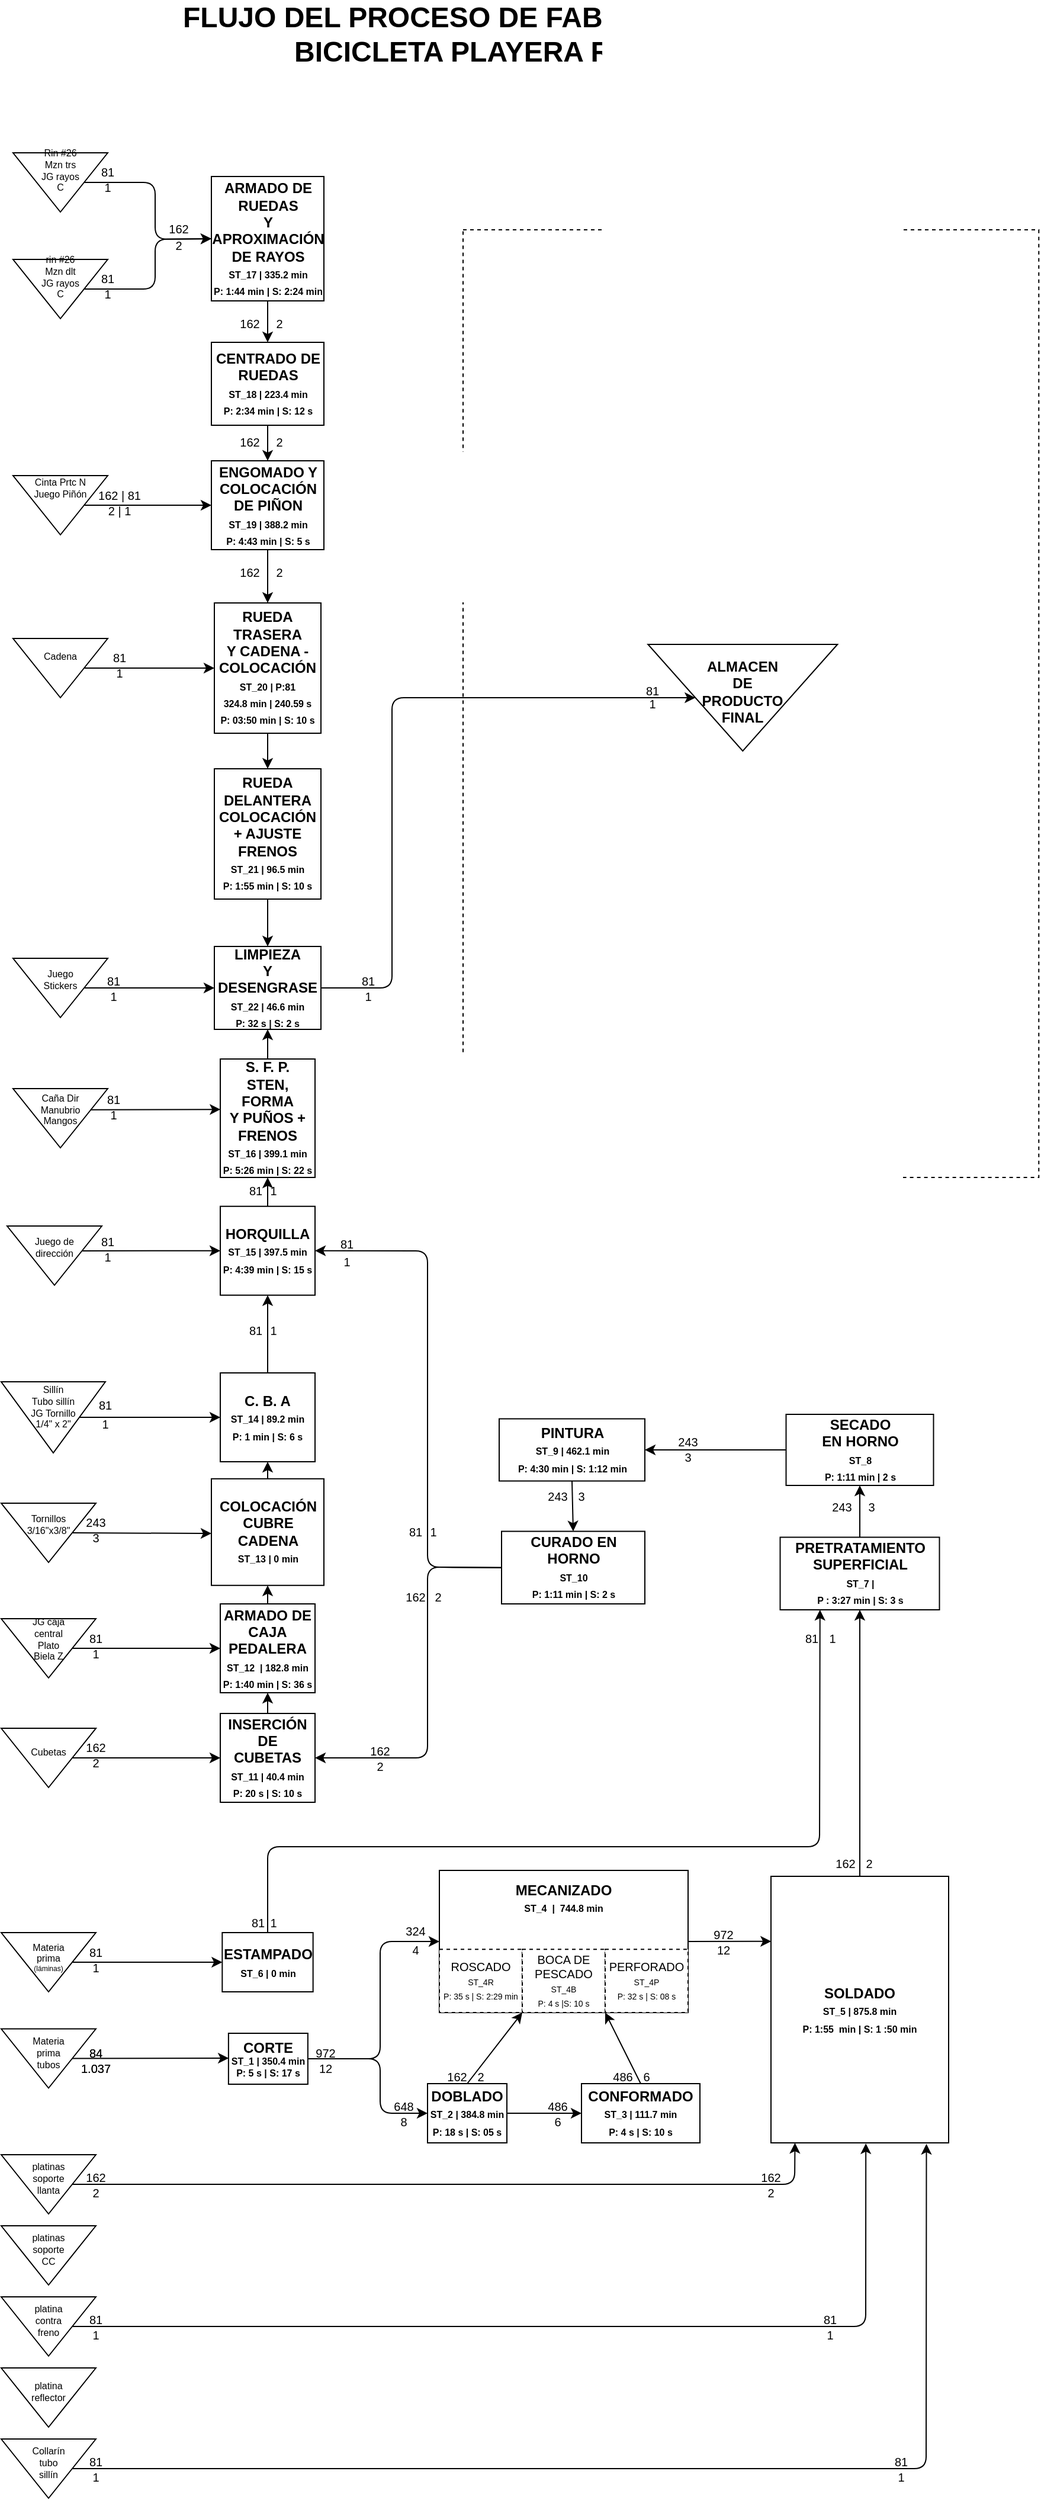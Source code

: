 <mxfile version="14.7.0" type="device"><diagram id="nn09dVtPtO_RdGGUCHOE" name="Page-1"><mxGraphModel dx="813" dy="475" grid="1" gridSize="10" guides="1" tooltips="1" connect="1" arrows="1" fold="1" page="1" pageScale="1" pageWidth="1100" pageHeight="2200" math="0" shadow="0"><root><mxCell id="0"/><mxCell id="1" parent="0"/><mxCell id="mdoL7X3gb5Sx83lqv6_T-29" value="&lt;div&gt;PRETRATAMIENTO&lt;/div&gt;&lt;div&gt;SUPERFICIAL&lt;/div&gt;&lt;div&gt;&lt;font style=&quot;font-size: 8px&quot;&gt;ST_7 | &lt;br&gt;&lt;/font&gt;&lt;/div&gt;&lt;div&gt;&lt;font style=&quot;font-size: 8px&quot;&gt;P : 3:27 min | S: 3 s&lt;br&gt;&lt;/font&gt;&lt;/div&gt;" style="rounded=0;whiteSpace=wrap;html=1;fontStyle=1" parent="1" vertex="1"><mxGeometry x="797.75" y="1308.75" width="134.5" height="61.25" as="geometry"/></mxCell><mxCell id="mdoL7X3gb5Sx83lqv6_T-31" value="&lt;div&gt;SECADO &lt;br&gt;&lt;/div&gt;&lt;div&gt;EN HORNO&lt;/div&gt;&lt;div&gt;&lt;font style=&quot;font-size: 8px&quot;&gt;ST_8&lt;/font&gt;&lt;/div&gt;&lt;div&gt;&lt;font style=&quot;font-size: 8px&quot;&gt;P: 1:11 min | 2 s&lt;br&gt;&lt;/font&gt;&lt;/div&gt;" style="rounded=0;whiteSpace=wrap;html=1;fontStyle=1" parent="1" vertex="1"><mxGeometry x="802.75" y="1205" width="124.5" height="60" as="geometry"/></mxCell><mxCell id="mdoL7X3gb5Sx83lqv6_T-33" value="&lt;div&gt;PINTURA&lt;/div&gt;&lt;div&gt;&lt;font style=&quot;font-size: 8px&quot;&gt;ST_9 | 462.1 min&lt;/font&gt;&lt;/div&gt;&lt;div&gt;&lt;font style=&quot;font-size: 8px&quot;&gt;P: 4:30 min | S: 1:12 min&lt;br&gt;&lt;/font&gt;&lt;/div&gt;" style="rounded=0;whiteSpace=wrap;html=1;fontStyle=1" parent="1" vertex="1"><mxGeometry x="560.5" y="1208.75" width="123" height="52.5" as="geometry"/></mxCell><mxCell id="mdoL7X3gb5Sx83lqv6_T-34" value="&lt;div&gt;CURADO EN HORNO&lt;/div&gt;&lt;div&gt;&lt;font style=&quot;font-size: 8px&quot;&gt;ST_10 &lt;br&gt;&lt;/font&gt;&lt;/div&gt;&lt;div&gt;&lt;font style=&quot;font-size: 8px&quot;&gt;P: 1:11 min | S: 2 s&lt;/font&gt;&lt;br&gt;&lt;/div&gt;" style="rounded=0;whiteSpace=wrap;html=1;fontStyle=1" parent="1" vertex="1"><mxGeometry x="562.5" y="1303.76" width="121" height="61.24" as="geometry"/></mxCell><mxCell id="mdoL7X3gb5Sx83lqv6_T-37" value="&lt;div&gt;INSERCIÓN&lt;/div&gt;&lt;div&gt;DE&lt;/div&gt;&lt;div&gt;CUBETAS&lt;br&gt;&lt;/div&gt;&lt;div&gt;&lt;font style=&quot;font-size: 8px&quot;&gt;ST_11 | 40.4 min&lt;/font&gt;&lt;/div&gt;&lt;div&gt;&lt;font style=&quot;font-size: 8px&quot;&gt;P: 20 s | S: 10 s&lt;/font&gt;&lt;br&gt;&lt;/div&gt;" style="rounded=0;whiteSpace=wrap;html=1;fontStyle=1" parent="1" vertex="1"><mxGeometry x="325" y="1457.5" width="80" height="75" as="geometry"/></mxCell><mxCell id="mdoL7X3gb5Sx83lqv6_T-38" value="&lt;div&gt;ARMADO DE&lt;/div&gt;&lt;div&gt;CAJA PEDALERA&lt;br&gt;&lt;/div&gt;&lt;div&gt;&lt;font style=&quot;font-size: 8px&quot;&gt;ST_12&amp;nbsp; | 182.8 min&lt;/font&gt;&lt;/div&gt;&lt;div&gt;&lt;font style=&quot;font-size: 8px&quot;&gt;P: 1:40 min | S: 36 s&lt;/font&gt;&lt;br&gt;&lt;/div&gt;" style="rounded=0;whiteSpace=wrap;html=1;fontStyle=1" parent="1" vertex="1"><mxGeometry x="325" y="1365" width="80" height="75" as="geometry"/></mxCell><mxCell id="mdoL7X3gb5Sx83lqv6_T-41" value="&lt;div&gt;COLOCACIÓN&lt;/div&gt;&lt;div&gt;CUBRE CADENA&lt;br&gt;&lt;/div&gt;&lt;div&gt;&lt;font style=&quot;font-size: 8px&quot;&gt;ST_13 | 0 min&lt;/font&gt;&lt;br&gt;&lt;/div&gt;" style="rounded=0;whiteSpace=wrap;html=1;fontStyle=1" parent="1" vertex="1"><mxGeometry x="317.5" y="1259.38" width="95" height="90" as="geometry"/></mxCell><mxCell id="mdoL7X3gb5Sx83lqv6_T-43" value="&lt;div&gt;C. B. A &lt;br&gt;&lt;/div&gt;&lt;div&gt;&lt;font style=&quot;font-size: 8px&quot;&gt;ST_14 |&lt;/font&gt;&lt;font style=&quot;font-size: 8px&quot;&gt; 89.2 min&lt;/font&gt;&lt;/div&gt;&lt;div&gt;&lt;font style=&quot;font-size: 8px&quot;&gt;P: 1 min | S: 6 s&lt;br&gt;&lt;/font&gt;&lt;/div&gt;" style="rounded=0;whiteSpace=wrap;html=1;fontStyle=1" parent="1" vertex="1"><mxGeometry x="325" y="1170" width="80" height="75" as="geometry"/></mxCell><mxCell id="3Fs-vMycoZrkCLuWLSyi-307" value="" style="edgeStyle=orthogonalEdgeStyle;rounded=0;orthogonalLoop=1;jettySize=auto;html=1;fontSize=8;" parent="1" source="mdoL7X3gb5Sx83lqv6_T-45" target="mdoL7X3gb5Sx83lqv6_T-47" edge="1"><mxGeometry relative="1" as="geometry"/></mxCell><mxCell id="mdoL7X3gb5Sx83lqv6_T-45" value="HORQUILLA&lt;div&gt;&lt;font style=&quot;font-size: 8px&quot;&gt;ST_15 | 397.5 min&lt;/font&gt;&lt;/div&gt;&lt;div&gt;&lt;font style=&quot;font-size: 8px&quot;&gt;P: 4:39 min | S: 15 s&lt;br&gt;&lt;/font&gt;&lt;/div&gt;" style="rounded=0;whiteSpace=wrap;html=1;fontStyle=1" parent="1" vertex="1"><mxGeometry x="325" y="1029.38" width="80" height="75" as="geometry"/></mxCell><mxCell id="mdoL7X3gb5Sx83lqv6_T-47" value="&lt;div&gt;S. F. P. &lt;br&gt;&lt;/div&gt;&lt;div&gt;STEN, FORMA&lt;/div&gt;&lt;div&gt;Y PUÑOS + FRENOS&lt;br&gt;&lt;/div&gt;&lt;div&gt;&lt;font style=&quot;font-size: 8px&quot;&gt;ST_16 | 399.1 min&lt;/font&gt;&lt;/div&gt;&lt;div&gt;&lt;font style=&quot;font-size: 8px&quot;&gt;P: 5:26 min | S: 22 s&lt;/font&gt;&lt;br&gt;&lt;/div&gt;" style="rounded=0;whiteSpace=wrap;html=1;fontStyle=1" parent="1" vertex="1"><mxGeometry x="325" y="905" width="80" height="100" as="geometry"/></mxCell><mxCell id="mdoL7X3gb5Sx83lqv6_T-49" value="&lt;div&gt;RUEDA TRASERA&lt;/div&gt;&lt;div&gt;Y CADENA - COLOCACIÓN&lt;br&gt;&lt;/div&gt;&lt;div&gt;&lt;font style=&quot;font-size: 8px&quot;&gt;ST_20 | P:81&lt;/font&gt;&lt;/div&gt;&lt;div&gt;&lt;font style=&quot;font-size: 8px&quot;&gt;324.8 min | 240.59 s&lt;/font&gt;&lt;/div&gt;&lt;div&gt;&lt;font style=&quot;font-size: 8px&quot;&gt;P: 03:50 min | S: 10 s&lt;/font&gt;&lt;br&gt;&lt;/div&gt;" style="rounded=0;whiteSpace=wrap;html=1;fontStyle=1" parent="1" vertex="1"><mxGeometry x="320" y="520" width="90" height="110" as="geometry"/></mxCell><mxCell id="mdoL7X3gb5Sx83lqv6_T-50" value="&lt;div&gt;RUEDA DELANTERA&lt;/div&gt;&lt;div&gt;COLOCACIÓN + AJUSTE FRENOS&lt;br&gt;&lt;/div&gt;&lt;div&gt;&lt;font style=&quot;font-size: 8px&quot;&gt;ST_21 | 96.5 min&lt;/font&gt;&lt;/div&gt;&lt;div&gt;&lt;font style=&quot;font-size: 8px&quot;&gt;P: 1:55 min | S: 10 s&lt;br&gt;&lt;/font&gt;&lt;/div&gt;" style="rounded=0;whiteSpace=wrap;html=1;fontStyle=1" parent="1" vertex="1"><mxGeometry x="320" y="660" width="90" height="110" as="geometry"/></mxCell><mxCell id="mdoL7X3gb5Sx83lqv6_T-51" value="&lt;div&gt;LIMPIEZA&lt;/div&gt;&lt;div&gt;Y DESENGRASE&lt;br&gt;&lt;/div&gt;&lt;div&gt;&lt;font style=&quot;font-size: 8px&quot;&gt;ST_22 | 46.6 min&lt;/font&gt;&lt;/div&gt;&lt;div&gt;&lt;font style=&quot;font-size: 8px&quot;&gt;P: 32 s | S: 2 s&lt;/font&gt;&lt;br&gt;&lt;/div&gt;" style="rounded=0;whiteSpace=wrap;html=1;fontStyle=1" parent="1" vertex="1"><mxGeometry x="320" y="810" width="90" height="70" as="geometry"/></mxCell><mxCell id="mdoL7X3gb5Sx83lqv6_T-55" value="&lt;div&gt;ARMADO DE RUEDAS&lt;/div&gt;&lt;div&gt;Y APROXIMACIÓN DE RAYOS&lt;br&gt;&lt;/div&gt;&lt;div&gt;&lt;font style=&quot;font-size: 8px&quot;&gt;ST_17 | 335.2 min&lt;/font&gt;&lt;/div&gt;&lt;div&gt;&lt;font style=&quot;font-size: 8px&quot;&gt;P: 1:44 min | S: 2:24 min&lt;/font&gt;&lt;br&gt;&lt;/div&gt;" style="rounded=0;whiteSpace=wrap;html=1;fontStyle=1" parent="1" vertex="1"><mxGeometry x="317.5" y="160" width="95" height="105" as="geometry"/></mxCell><mxCell id="mdoL7X3gb5Sx83lqv6_T-56" value="CENTRADO DE RUEDAS&lt;br&gt;&lt;div&gt;&lt;font style=&quot;font-size: 8px&quot;&gt;ST_18 | 223.4 min&lt;/font&gt;&lt;/div&gt;&lt;div&gt;&lt;font style=&quot;font-size: 8px&quot;&gt;P: 2:34 min | S: 12 s&lt;br&gt;&lt;/font&gt;&lt;/div&gt;" style="rounded=0;whiteSpace=wrap;html=1;fontStyle=1" parent="1" vertex="1"><mxGeometry x="317.5" y="300" width="95" height="70" as="geometry"/></mxCell><mxCell id="mdoL7X3gb5Sx83lqv6_T-57" value="ENGOMADO Y COLOCACIÓN DE PIÑON&lt;br&gt;&lt;div&gt;&lt;font style=&quot;font-size: 8px&quot;&gt;ST_19 | 388.2 min&lt;/font&gt;&lt;/div&gt;&lt;div&gt;&lt;font style=&quot;font-size: 8px&quot;&gt;P: 4:43 min | S: 5 s&lt;/font&gt;&lt;br&gt;&lt;/div&gt;" style="rounded=0;whiteSpace=wrap;html=1;fontStyle=1" parent="1" vertex="1"><mxGeometry x="317.5" y="400" width="95" height="75" as="geometry"/></mxCell><mxCell id="3Fs-vMycoZrkCLuWLSyi-1" value="" style="endArrow=classic;html=1;exitX=0.5;exitY=0;exitDx=0;exitDy=0;entryX=0;entryY=0.5;entryDx=0;entryDy=0;" parent="1" source="mdoL7X3gb5Sx83lqv6_T-24" target="mdoL7X3gb5Sx83lqv6_T-27" edge="1"><mxGeometry width="50" height="50" relative="1" as="geometry"><mxPoint x="320" y="1660" as="sourcePoint"/><mxPoint x="370" y="1610" as="targetPoint"/></mxGeometry></mxCell><mxCell id="mdoL7X3gb5Sx83lqv6_T-3" value="" style="endArrow=classic;html=1;exitX=0.5;exitY=0;exitDx=0;exitDy=0;entryX=0.002;entryY=0.489;entryDx=0;entryDy=0;entryPerimeter=0;" parent="1" source="mdoL7X3gb5Sx83lqv6_T-1" target="mdoL7X3gb5Sx83lqv6_T-6" edge="1"><mxGeometry width="50" height="50" relative="1" as="geometry"><mxPoint x="230" y="1780" as="sourcePoint"/><mxPoint x="250" y="1775" as="targetPoint"/></mxGeometry></mxCell><mxCell id="3Fs-vMycoZrkCLuWLSyi-10" value="" style="endArrow=classic;html=1;exitX=0.5;exitY=0;exitDx=0;exitDy=0;entryX=0.135;entryY=1;entryDx=0;entryDy=0;entryPerimeter=0;" parent="1" source="3Fs-vMycoZrkCLuWLSyi-9" target="mdoL7X3gb5Sx83lqv6_T-22" edge="1"><mxGeometry width="50" height="50" relative="1" as="geometry"><mxPoint x="340" y="1890" as="sourcePoint"/><mxPoint x="390" y="1840" as="targetPoint"/><Array as="points"><mxPoint x="810" y="1855"/></Array></mxGeometry></mxCell><mxCell id="3Fs-vMycoZrkCLuWLSyi-13" value="" style="group" parent="1" vertex="1" connectable="0"><mxGeometry x="140" y="1723.75" width="100" height="50" as="geometry"/></mxCell><mxCell id="3Fs-vMycoZrkCLuWLSyi-66" value="" style="group" parent="3Fs-vMycoZrkCLuWLSyi-13" vertex="1" connectable="0"><mxGeometry x="60" y="11.25" width="40" height="35" as="geometry"/></mxCell><mxCell id="3Fs-vMycoZrkCLuWLSyi-67" value="84" style="text;html=1;strokeColor=none;fillColor=none;align=center;verticalAlign=middle;whiteSpace=wrap;rounded=0;dashed=1;fontSize=10;" parent="3Fs-vMycoZrkCLuWLSyi-66" vertex="1"><mxGeometry width="40" height="17.5" as="geometry"/></mxCell><mxCell id="3Fs-vMycoZrkCLuWLSyi-68" value="1.037" style="text;html=1;strokeColor=none;fillColor=none;align=center;verticalAlign=middle;whiteSpace=wrap;rounded=0;dashed=1;fontSize=10;" parent="3Fs-vMycoZrkCLuWLSyi-66" vertex="1"><mxGeometry y="17.5" width="40" height="8.75" as="geometry"/></mxCell><mxCell id="3Fs-vMycoZrkCLuWLSyi-72" value="" style="group" parent="3Fs-vMycoZrkCLuWLSyi-13" vertex="1" connectable="0"><mxGeometry width="100" height="50" as="geometry"/></mxCell><mxCell id="mdoL7X3gb5Sx83lqv6_T-1" value="&lt;div style=&quot;font-size: 8px&quot;&gt;&lt;font style=&quot;font-size: 8px&quot;&gt;Materia&lt;/font&gt;&lt;/div&gt;&lt;div style=&quot;font-size: 8px&quot;&gt;&lt;font style=&quot;font-size: 8px&quot;&gt;prima&lt;/font&gt;&lt;/div&gt;&lt;div style=&quot;font-size: 8px&quot;&gt;&lt;font style=&quot;font-size: 8px&quot;&gt;tubos&lt;/font&gt;&lt;/div&gt;&lt;div style=&quot;font-size: 8px&quot;&gt;&lt;font style=&quot;font-size: 8px&quot;&gt;&lt;br&gt;&lt;/font&gt;&lt;/div&gt;" style="triangle;whiteSpace=wrap;html=1;direction=south;" parent="3Fs-vMycoZrkCLuWLSyi-72" vertex="1"><mxGeometry width="80" height="50" as="geometry"/></mxCell><mxCell id="3Fs-vMycoZrkCLuWLSyi-69" value="" style="group" parent="3Fs-vMycoZrkCLuWLSyi-72" vertex="1" connectable="0"><mxGeometry x="60" y="11.25" width="40" height="35" as="geometry"/></mxCell><mxCell id="3Fs-vMycoZrkCLuWLSyi-70" value="84" style="text;html=1;strokeColor=none;fillColor=none;align=center;verticalAlign=middle;whiteSpace=wrap;rounded=0;dashed=1;fontSize=10;" parent="3Fs-vMycoZrkCLuWLSyi-69" vertex="1"><mxGeometry width="40" height="17.5" as="geometry"/></mxCell><mxCell id="3Fs-vMycoZrkCLuWLSyi-71" value="1.037" style="text;html=1;strokeColor=none;fillColor=none;align=center;verticalAlign=middle;whiteSpace=wrap;rounded=0;dashed=1;fontSize=10;" parent="3Fs-vMycoZrkCLuWLSyi-69" vertex="1"><mxGeometry y="17.5" width="40" height="8.75" as="geometry"/></mxCell><mxCell id="3Fs-vMycoZrkCLuWLSyi-14" value="" style="endArrow=classic;html=1;exitX=1;exitY=0.5;exitDx=0;exitDy=0;entryX=0;entryY=0.5;entryDx=0;entryDy=0;" parent="1" source="mdoL7X3gb5Sx83lqv6_T-6" target="mdoL7X3gb5Sx83lqv6_T-7" edge="1"><mxGeometry width="50" height="50" relative="1" as="geometry"><mxPoint x="450" y="1745" as="sourcePoint"/><mxPoint x="500" y="1695" as="targetPoint"/><Array as="points"><mxPoint x="460" y="1749"/><mxPoint x="460" y="1795"/></Array></mxGeometry></mxCell><mxCell id="3Fs-vMycoZrkCLuWLSyi-16" value="" style="endArrow=classic;html=1;exitX=1;exitY=0.5;exitDx=0;exitDy=0;entryX=0;entryY=0.5;entryDx=0;entryDy=0;" parent="1" source="mdoL7X3gb5Sx83lqv6_T-6" target="mdoL7X3gb5Sx83lqv6_T-9" edge="1"><mxGeometry width="50" height="50" relative="1" as="geometry"><mxPoint x="480" y="1745" as="sourcePoint"/><mxPoint x="530" y="1695" as="targetPoint"/><Array as="points"><mxPoint x="460" y="1749"/><mxPoint x="460" y="1650"/></Array></mxGeometry></mxCell><mxCell id="3Fs-vMycoZrkCLuWLSyi-39" value="" style="group" parent="1" vertex="1" connectable="0"><mxGeometry x="470" y="1595" width="250" height="120" as="geometry"/></mxCell><mxCell id="mdoL7X3gb5Sx83lqv6_T-13" value="" style="group" parent="3Fs-vMycoZrkCLuWLSyi-39" vertex="1" connectable="0"><mxGeometry x="40" y="-5" width="210" height="120" as="geometry"/></mxCell><mxCell id="mdoL7X3gb5Sx83lqv6_T-9" value="&lt;table&gt;&lt;tbody&gt;&lt;tr&gt;&lt;td&gt;&lt;b&gt;&lt;br&gt;&lt;/b&gt;&lt;/td&gt;&lt;td&gt;&lt;b&gt;MECANIZADO&lt;/b&gt;&lt;br&gt;&lt;font size=&quot;1&quot;&gt;&lt;b style=&quot;font-size: 8px&quot;&gt;ST_4&amp;nbsp; |&amp;nbsp; 744.8 min&lt;br&gt;&lt;/b&gt;&lt;/font&gt;&lt;/td&gt;&lt;td&gt;&lt;b&gt;&lt;br&gt;&lt;/b&gt;&lt;/td&gt;&lt;/tr&gt;&lt;tr&gt;&lt;td&gt;&lt;b&gt;&lt;br&gt;&lt;/b&gt;&lt;/td&gt;&lt;td&gt;&lt;b&gt;&lt;br&gt;&lt;/b&gt;&lt;/td&gt;&lt;td&gt;&lt;b&gt;&lt;br&gt;&lt;/b&gt;&lt;/td&gt;&lt;/tr&gt;&lt;/tbody&gt;&lt;/table&gt;&lt;p&gt;&lt;/p&gt;" style="rounded=0;whiteSpace=wrap;html=1;align=center;verticalAlign=top;" parent="mdoL7X3gb5Sx83lqv6_T-13" vertex="1"><mxGeometry width="210" height="120" as="geometry"/></mxCell><mxCell id="mdoL7X3gb5Sx83lqv6_T-10" value="&lt;div&gt;ROSCADO&lt;/div&gt;&lt;div&gt;&lt;font style=&quot;font-size: 7px&quot;&gt;ST_4R&lt;/font&gt;&lt;/div&gt;&lt;div&gt;&lt;font style=&quot;font-size: 7px&quot;&gt;P: 35 s | S: 2:29 min&lt;br&gt;&lt;/font&gt;&lt;/div&gt;" style="rounded=0;whiteSpace=wrap;html=1;fontSize=10;dashed=1;" parent="mdoL7X3gb5Sx83lqv6_T-13" vertex="1"><mxGeometry y="66.667" width="70" height="53.333" as="geometry"/></mxCell><mxCell id="mdoL7X3gb5Sx83lqv6_T-11" value="&lt;div&gt;BOCA DE PESCADO&lt;/div&gt;&lt;div&gt;&lt;font style=&quot;font-size: 7px&quot;&gt;ST_4B&lt;/font&gt;&lt;/div&gt;&lt;div&gt;&lt;font style=&quot;font-size: 7px&quot;&gt;P: 4 s |S: 10 s&lt;br&gt;&lt;/font&gt;&lt;/div&gt;" style="rounded=0;whiteSpace=wrap;html=1;fontSize=10;dashed=1;" parent="mdoL7X3gb5Sx83lqv6_T-13" vertex="1"><mxGeometry x="70" y="66.665" width="70" height="53.335" as="geometry"/></mxCell><mxCell id="mdoL7X3gb5Sx83lqv6_T-12" value="&lt;div&gt;PERFORADO&lt;/div&gt;&lt;div&gt;&lt;font style=&quot;font-size: 7px&quot;&gt;ST_4P&lt;br&gt;&lt;/font&gt;&lt;/div&gt;&lt;div&gt;&lt;font style=&quot;font-size: 7px&quot;&gt;P: 32 s | S: 08 s&lt;br&gt;&lt;/font&gt;&lt;/div&gt;" style="rounded=0;whiteSpace=wrap;html=1;fontSize=10;dashed=1;" parent="mdoL7X3gb5Sx83lqv6_T-13" vertex="1"><mxGeometry x="140" y="66.667" width="70" height="53.333" as="geometry"/></mxCell><mxCell id="3Fs-vMycoZrkCLuWLSyi-53" value="" style="group" parent="3Fs-vMycoZrkCLuWLSyi-39" vertex="1" connectable="0"><mxGeometry y="35.001" width="40" height="42.778" as="geometry"/></mxCell><mxCell id="3Fs-vMycoZrkCLuWLSyi-54" value="324" style="text;html=1;strokeColor=none;fillColor=none;align=center;verticalAlign=middle;whiteSpace=wrap;rounded=0;dashed=1;fontSize=10;" parent="3Fs-vMycoZrkCLuWLSyi-53" vertex="1"><mxGeometry width="40" height="21.389" as="geometry"/></mxCell><mxCell id="3Fs-vMycoZrkCLuWLSyi-55" value="4" style="text;html=1;strokeColor=none;fillColor=none;align=center;verticalAlign=middle;whiteSpace=wrap;rounded=0;dashed=1;fontSize=10;" parent="3Fs-vMycoZrkCLuWLSyi-53" vertex="1"><mxGeometry y="21.389" width="40" height="10.694" as="geometry"/></mxCell><mxCell id="3Fs-vMycoZrkCLuWLSyi-40" value="" style="endArrow=classic;html=1;fontSize=10;exitX=1;exitY=0.5;exitDx=0;exitDy=0;entryX=0;entryY=0.5;entryDx=0;entryDy=0;" parent="1" source="mdoL7X3gb5Sx83lqv6_T-7" target="mdoL7X3gb5Sx83lqv6_T-8" edge="1"><mxGeometry width="50" height="50" relative="1" as="geometry"><mxPoint x="580" y="1790" as="sourcePoint"/><mxPoint x="630" y="1740" as="targetPoint"/></mxGeometry></mxCell><mxCell id="3Fs-vMycoZrkCLuWLSyi-61" value="" style="group" parent="1" vertex="1" connectable="0"><mxGeometry x="590" y="1770" width="140" height="50" as="geometry"/></mxCell><mxCell id="mdoL7X3gb5Sx83lqv6_T-8" value="&lt;div&gt;CONFORMADO&lt;/div&gt;&lt;div&gt;&lt;font style=&quot;font-size: 8px&quot;&gt;ST_3 | 111.7 min&lt;/font&gt;&lt;/div&gt;&lt;div&gt;&lt;font style=&quot;font-size: 8px&quot;&gt;P: 4 s | S: 10 s&lt;br&gt;&lt;/font&gt;&lt;/div&gt;" style="rounded=0;whiteSpace=wrap;html=1;fontStyle=1" parent="3Fs-vMycoZrkCLuWLSyi-61" vertex="1"><mxGeometry x="40" width="100" height="50" as="geometry"/></mxCell><mxCell id="3Fs-vMycoZrkCLuWLSyi-47" value="" style="group" parent="3Fs-vMycoZrkCLuWLSyi-61" vertex="1" connectable="0"><mxGeometry y="10" width="40" height="35" as="geometry"/></mxCell><mxCell id="3Fs-vMycoZrkCLuWLSyi-48" value="486" style="text;html=1;strokeColor=none;fillColor=none;align=center;verticalAlign=middle;whiteSpace=wrap;rounded=0;dashed=1;fontSize=10;" parent="3Fs-vMycoZrkCLuWLSyi-47" vertex="1"><mxGeometry width="40" height="17.5" as="geometry"/></mxCell><mxCell id="3Fs-vMycoZrkCLuWLSyi-49" value="6" style="text;html=1;strokeColor=none;fillColor=none;align=center;verticalAlign=middle;whiteSpace=wrap;rounded=0;dashed=1;fontSize=10;" parent="3Fs-vMycoZrkCLuWLSyi-47" vertex="1"><mxGeometry y="17.5" width="40" height="8.75" as="geometry"/></mxCell><mxCell id="3Fs-vMycoZrkCLuWLSyi-80" value="" style="endArrow=classic;html=1;fontSize=10;exitX=0.5;exitY=0;exitDx=0;exitDy=0;entryX=1;entryY=1;entryDx=0;entryDy=0;" parent="1" source="mdoL7X3gb5Sx83lqv6_T-7" target="mdoL7X3gb5Sx83lqv6_T-10" edge="1"><mxGeometry width="50" height="50" relative="1" as="geometry"><mxPoint x="540" y="1740" as="sourcePoint"/><mxPoint x="590" y="1690" as="targetPoint"/></mxGeometry></mxCell><mxCell id="3Fs-vMycoZrkCLuWLSyi-81" value="" style="endArrow=classic;html=1;fontSize=10;entryX=1;entryY=1;entryDx=0;entryDy=0;exitX=0.5;exitY=0;exitDx=0;exitDy=0;" parent="1" source="mdoL7X3gb5Sx83lqv6_T-8" target="mdoL7X3gb5Sx83lqv6_T-11" edge="1"><mxGeometry width="50" height="50" relative="1" as="geometry"><mxPoint x="570" y="1755" as="sourcePoint"/><mxPoint x="620" y="1705" as="targetPoint"/></mxGeometry></mxCell><mxCell id="3Fs-vMycoZrkCLuWLSyi-90" value="" style="group" parent="1" vertex="1" connectable="0"><mxGeometry x="460" y="1760" width="110" height="60" as="geometry"/></mxCell><mxCell id="3Fs-vMycoZrkCLuWLSyi-28" value="" style="group" parent="3Fs-vMycoZrkCLuWLSyi-90" vertex="1" connectable="0"><mxGeometry y="10" width="110" height="50.0" as="geometry"/></mxCell><mxCell id="3Fs-vMycoZrkCLuWLSyi-60" value="" style="group" parent="3Fs-vMycoZrkCLuWLSyi-28" vertex="1" connectable="0"><mxGeometry width="107" height="50" as="geometry"/></mxCell><mxCell id="mdoL7X3gb5Sx83lqv6_T-7" value="&lt;div&gt;DOBLADO&lt;/div&gt;&lt;div&gt;&lt;font style=&quot;font-size: 8px&quot;&gt;ST_2 | 384.8 min&lt;/font&gt;&lt;/div&gt;&lt;div&gt;&lt;font style=&quot;font-size: 8px&quot;&gt;P: 18 s | S: 05 s&lt;/font&gt;&lt;br&gt;&lt;/div&gt;" style="rounded=0;whiteSpace=wrap;html=1;fontStyle=1" parent="3Fs-vMycoZrkCLuWLSyi-60" vertex="1"><mxGeometry x="40" width="67" height="50" as="geometry"/></mxCell><mxCell id="3Fs-vMycoZrkCLuWLSyi-50" value="" style="group" parent="3Fs-vMycoZrkCLuWLSyi-60" vertex="1" connectable="0"><mxGeometry y="10" width="40" height="35" as="geometry"/></mxCell><mxCell id="3Fs-vMycoZrkCLuWLSyi-51" value="648" style="text;html=1;strokeColor=none;fillColor=none;align=center;verticalAlign=middle;whiteSpace=wrap;rounded=0;dashed=1;fontSize=10;" parent="3Fs-vMycoZrkCLuWLSyi-50" vertex="1"><mxGeometry width="40" height="17.5" as="geometry"/></mxCell><mxCell id="3Fs-vMycoZrkCLuWLSyi-52" value="8" style="text;html=1;strokeColor=none;fillColor=none;align=center;verticalAlign=middle;whiteSpace=wrap;rounded=0;dashed=1;fontSize=10;" parent="3Fs-vMycoZrkCLuWLSyi-50" vertex="1"><mxGeometry y="17.5" width="40" height="8.75" as="geometry"/></mxCell><mxCell id="3Fs-vMycoZrkCLuWLSyi-87" value="" style="group" parent="3Fs-vMycoZrkCLuWLSyi-90" vertex="1" connectable="0"><mxGeometry x="40" width="70" height="8.75" as="geometry"/></mxCell><mxCell id="3Fs-vMycoZrkCLuWLSyi-88" value="2" style="text;html=1;strokeColor=none;fillColor=none;align=center;verticalAlign=middle;whiteSpace=wrap;rounded=0;dashed=1;fontSize=10;" parent="3Fs-vMycoZrkCLuWLSyi-87" vertex="1"><mxGeometry x="40" width="10" height="8.75" as="geometry"/></mxCell><mxCell id="3Fs-vMycoZrkCLuWLSyi-89" value="162" style="text;html=1;strokeColor=none;fillColor=none;align=center;verticalAlign=middle;whiteSpace=wrap;rounded=0;dashed=1;fontSize=10;" parent="3Fs-vMycoZrkCLuWLSyi-87" vertex="1"><mxGeometry x="10" width="30" height="8.75" as="geometry"/></mxCell><mxCell id="3Fs-vMycoZrkCLuWLSyi-91" value="" style="group" parent="1" vertex="1" connectable="0"><mxGeometry x="640" y="1760" width="70" height="8.75" as="geometry"/></mxCell><mxCell id="3Fs-vMycoZrkCLuWLSyi-92" value="6" style="text;html=1;strokeColor=none;fillColor=none;align=center;verticalAlign=middle;whiteSpace=wrap;rounded=0;dashed=1;fontSize=10;" parent="3Fs-vMycoZrkCLuWLSyi-91" vertex="1"><mxGeometry x="40" width="10" height="8.75" as="geometry"/></mxCell><mxCell id="3Fs-vMycoZrkCLuWLSyi-93" value="486" style="text;html=1;strokeColor=none;fillColor=none;align=center;verticalAlign=middle;whiteSpace=wrap;rounded=0;dashed=1;fontSize=10;" parent="3Fs-vMycoZrkCLuWLSyi-91" vertex="1"><mxGeometry x="10" width="30" height="8.75" as="geometry"/></mxCell><mxCell id="3Fs-vMycoZrkCLuWLSyi-96" value="" style="endArrow=classic;html=1;fontSize=10;exitX=1;exitY=0.5;exitDx=0;exitDy=0;entryX=0.001;entryY=0.244;entryDx=0;entryDy=0;entryPerimeter=0;" parent="1" source="mdoL7X3gb5Sx83lqv6_T-9" target="mdoL7X3gb5Sx83lqv6_T-22" edge="1"><mxGeometry width="50" height="50" relative="1" as="geometry"><mxPoint x="770" y="1640" as="sourcePoint"/><mxPoint x="820" y="1590" as="targetPoint"/></mxGeometry></mxCell><mxCell id="3Fs-vMycoZrkCLuWLSyi-117" value="" style="group" parent="1" vertex="1" connectable="0"><mxGeometry x="140" y="1890" width="100" height="50" as="geometry"/></mxCell><mxCell id="3Fs-vMycoZrkCLuWLSyi-8" value="&lt;div style=&quot;font-size: 8px&quot;&gt;&lt;font style=&quot;font-size: 8px&quot;&gt;platinas&lt;/font&gt;&lt;/div&gt;&lt;div style=&quot;font-size: 8px&quot;&gt;&lt;font style=&quot;font-size: 8px&quot;&gt;soporte&lt;/font&gt;&lt;/div&gt;&lt;div style=&quot;font-size: 8px&quot;&gt;&lt;font style=&quot;font-size: 8px&quot;&gt;CC&lt;/font&gt;&lt;/div&gt;&lt;div style=&quot;font-size: 8px&quot;&gt;&lt;font style=&quot;font-size: 8px&quot;&gt;&lt;br&gt;&lt;/font&gt;&lt;/div&gt;" style="triangle;whiteSpace=wrap;html=1;direction=south;" parent="3Fs-vMycoZrkCLuWLSyi-117" vertex="1"><mxGeometry width="80" height="50" as="geometry"/></mxCell><mxCell id="3Fs-vMycoZrkCLuWLSyi-118" value="" style="group" parent="1" vertex="1" connectable="0"><mxGeometry x="140" y="1830" width="100" height="50" as="geometry"/></mxCell><mxCell id="3Fs-vMycoZrkCLuWLSyi-9" value="&lt;div style=&quot;font-size: 8px&quot;&gt;&lt;font style=&quot;font-size: 8px&quot;&gt;platinas&lt;/font&gt;&lt;/div&gt;&lt;div style=&quot;font-size: 8px&quot;&gt;&lt;font style=&quot;font-size: 8px&quot;&gt;soporte&lt;/font&gt;&lt;/div&gt;&lt;div style=&quot;font-size: 8px&quot;&gt;&lt;font style=&quot;font-size: 8px&quot;&gt;llanta&lt;/font&gt;&lt;/div&gt;&lt;div style=&quot;font-size: 8px&quot;&gt;&lt;font style=&quot;font-size: 8px&quot;&gt;&lt;br&gt;&lt;/font&gt;&lt;/div&gt;" style="triangle;whiteSpace=wrap;html=1;direction=south;" parent="3Fs-vMycoZrkCLuWLSyi-118" vertex="1"><mxGeometry width="80" height="50" as="geometry"/></mxCell><mxCell id="3Fs-vMycoZrkCLuWLSyi-73" value="" style="group" parent="3Fs-vMycoZrkCLuWLSyi-118" vertex="1" connectable="0"><mxGeometry x="60" y="10" width="40" height="35" as="geometry"/></mxCell><mxCell id="3Fs-vMycoZrkCLuWLSyi-74" value="162" style="text;html=1;strokeColor=none;fillColor=none;align=center;verticalAlign=middle;whiteSpace=wrap;rounded=0;dashed=1;fontSize=10;" parent="3Fs-vMycoZrkCLuWLSyi-73" vertex="1"><mxGeometry width="40" height="17.5" as="geometry"/></mxCell><mxCell id="3Fs-vMycoZrkCLuWLSyi-75" value="2" style="text;html=1;strokeColor=none;fillColor=none;align=center;verticalAlign=middle;whiteSpace=wrap;rounded=0;dashed=1;fontSize=10;" parent="3Fs-vMycoZrkCLuWLSyi-73" vertex="1"><mxGeometry y="17.5" width="40" height="8.75" as="geometry"/></mxCell><mxCell id="3Fs-vMycoZrkCLuWLSyi-119" value="" style="group" parent="1" vertex="1" connectable="0"><mxGeometry x="770" y="1840" width="40" height="35" as="geometry"/></mxCell><mxCell id="3Fs-vMycoZrkCLuWLSyi-120" value="162" style="text;html=1;strokeColor=none;fillColor=none;align=center;verticalAlign=middle;whiteSpace=wrap;rounded=0;dashed=1;fontSize=10;" parent="3Fs-vMycoZrkCLuWLSyi-119" vertex="1"><mxGeometry width="40" height="17.5" as="geometry"/></mxCell><mxCell id="3Fs-vMycoZrkCLuWLSyi-121" value="2" style="text;html=1;strokeColor=none;fillColor=none;align=center;verticalAlign=middle;whiteSpace=wrap;rounded=0;dashed=1;fontSize=10;" parent="3Fs-vMycoZrkCLuWLSyi-119" vertex="1"><mxGeometry y="17.5" width="40" height="8.75" as="geometry"/></mxCell><mxCell id="3Fs-vMycoZrkCLuWLSyi-125" value="" style="group" parent="1" vertex="1" connectable="0"><mxGeometry x="140" y="1950" width="100" height="50" as="geometry"/></mxCell><mxCell id="3Fs-vMycoZrkCLuWLSyi-126" value="&lt;div style=&quot;font-size: 8px&quot;&gt;&lt;font style=&quot;font-size: 8px&quot;&gt;platina&lt;/font&gt;&lt;/div&gt;&lt;div style=&quot;font-size: 8px&quot;&gt;&lt;font style=&quot;font-size: 8px&quot;&gt;contra&lt;/font&gt;&lt;/div&gt;&lt;div style=&quot;font-size: 8px&quot;&gt;&lt;font style=&quot;font-size: 8px&quot;&gt;freno&lt;br&gt;&lt;/font&gt;&lt;/div&gt;&lt;div style=&quot;font-size: 8px&quot;&gt;&lt;font style=&quot;font-size: 8px&quot;&gt;&lt;br&gt;&lt;/font&gt;&lt;/div&gt;" style="triangle;whiteSpace=wrap;html=1;direction=south;" parent="3Fs-vMycoZrkCLuWLSyi-125" vertex="1"><mxGeometry width="80" height="50" as="geometry"/></mxCell><mxCell id="3Fs-vMycoZrkCLuWLSyi-127" value="" style="group" parent="3Fs-vMycoZrkCLuWLSyi-125" vertex="1" connectable="0"><mxGeometry x="60" y="10" width="40" height="35" as="geometry"/></mxCell><mxCell id="3Fs-vMycoZrkCLuWLSyi-128" value="81" style="text;html=1;strokeColor=none;fillColor=none;align=center;verticalAlign=middle;whiteSpace=wrap;rounded=0;dashed=1;fontSize=10;" parent="3Fs-vMycoZrkCLuWLSyi-127" vertex="1"><mxGeometry width="40" height="17.5" as="geometry"/></mxCell><mxCell id="3Fs-vMycoZrkCLuWLSyi-129" value="1" style="text;html=1;strokeColor=none;fillColor=none;align=center;verticalAlign=middle;whiteSpace=wrap;rounded=0;dashed=1;fontSize=10;" parent="3Fs-vMycoZrkCLuWLSyi-127" vertex="1"><mxGeometry y="17.5" width="40" height="8.75" as="geometry"/></mxCell><mxCell id="3Fs-vMycoZrkCLuWLSyi-131" value="" style="group" parent="1" vertex="1" connectable="0"><mxGeometry x="140" y="2010" width="100" height="50" as="geometry"/></mxCell><mxCell id="3Fs-vMycoZrkCLuWLSyi-132" value="&lt;div style=&quot;font-size: 8px&quot;&gt;&lt;font style=&quot;font-size: 8px&quot;&gt;platina&lt;/font&gt;&lt;font style=&quot;font-size: 8px&quot;&gt;&lt;br&gt;&lt;/font&gt;&lt;/div&gt;&lt;div style=&quot;font-size: 8px&quot;&gt;&lt;font style=&quot;font-size: 8px&quot;&gt;reflector&lt;/font&gt;&lt;/div&gt;&lt;div style=&quot;font-size: 8px&quot;&gt;&lt;font style=&quot;font-size: 8px&quot;&gt;&lt;br&gt;&lt;/font&gt;&lt;/div&gt;" style="triangle;whiteSpace=wrap;html=1;direction=south;" parent="3Fs-vMycoZrkCLuWLSyi-131" vertex="1"><mxGeometry width="80" height="50" as="geometry"/></mxCell><mxCell id="3Fs-vMycoZrkCLuWLSyi-136" value="" style="endArrow=classic;html=1;fontSize=10;exitX=0.5;exitY=0;exitDx=0;exitDy=0;entryX=0.534;entryY=1.002;entryDx=0;entryDy=0;entryPerimeter=0;" parent="1" source="3Fs-vMycoZrkCLuWLSyi-126" target="mdoL7X3gb5Sx83lqv6_T-22" edge="1"><mxGeometry width="50" height="50" relative="1" as="geometry"><mxPoint x="350" y="2020" as="sourcePoint"/><mxPoint x="400" y="1970" as="targetPoint"/><Array as="points"><mxPoint x="870" y="1975"/></Array></mxGeometry></mxCell><mxCell id="3Fs-vMycoZrkCLuWLSyi-138" value="" style="group" parent="1" vertex="1" connectable="0"><mxGeometry x="820" y="1960" width="40" height="35" as="geometry"/></mxCell><mxCell id="3Fs-vMycoZrkCLuWLSyi-139" value="81" style="text;html=1;strokeColor=none;fillColor=none;align=center;verticalAlign=middle;whiteSpace=wrap;rounded=0;dashed=1;fontSize=10;" parent="3Fs-vMycoZrkCLuWLSyi-138" vertex="1"><mxGeometry width="40" height="17.5" as="geometry"/></mxCell><mxCell id="3Fs-vMycoZrkCLuWLSyi-140" value="1" style="text;html=1;strokeColor=none;fillColor=none;align=center;verticalAlign=middle;whiteSpace=wrap;rounded=0;dashed=1;fontSize=10;" parent="3Fs-vMycoZrkCLuWLSyi-138" vertex="1"><mxGeometry y="17.5" width="40" height="8.75" as="geometry"/></mxCell><mxCell id="3Fs-vMycoZrkCLuWLSyi-146" value="" style="group" parent="1" vertex="1" connectable="0"><mxGeometry x="818.25" y="1580" width="70" height="8.75" as="geometry"/></mxCell><mxCell id="3Fs-vMycoZrkCLuWLSyi-147" value="2" style="text;html=1;strokeColor=none;fillColor=none;align=center;verticalAlign=middle;whiteSpace=wrap;rounded=0;dashed=1;fontSize=10;" parent="3Fs-vMycoZrkCLuWLSyi-146" vertex="1"><mxGeometry x="50" width="10" height="8.75" as="geometry"/></mxCell><mxCell id="3Fs-vMycoZrkCLuWLSyi-148" value="&lt;div&gt;162&lt;/div&gt;" style="text;html=1;strokeColor=none;fillColor=none;align=center;verticalAlign=middle;whiteSpace=wrap;rounded=0;dashed=1;fontSize=10;" parent="3Fs-vMycoZrkCLuWLSyi-146" vertex="1"><mxGeometry x="15" width="40" height="8.75" as="geometry"/></mxCell><mxCell id="3Fs-vMycoZrkCLuWLSyi-155" value="" style="group" parent="1" vertex="1" connectable="0"><mxGeometry x="730" y="1595" width="210" height="225" as="geometry"/></mxCell><mxCell id="mdoL7X3gb5Sx83lqv6_T-22" value="&lt;div&gt;SOLDADO&lt;/div&gt;&lt;div&gt;&lt;font style=&quot;font-size: 8px&quot;&gt;ST_5 | 875.8 min&lt;/font&gt;&lt;/div&gt;&lt;div&gt;&lt;font style=&quot;font-size: 8px&quot;&gt;P: 1:55&amp;nbsp; min | S: 1 :50 min&lt;br&gt;&lt;/font&gt;&lt;/div&gt;" style="rounded=0;whiteSpace=wrap;html=1;fontStyle=1" parent="3Fs-vMycoZrkCLuWLSyi-155" vertex="1"><mxGeometry x="60" width="150" height="225" as="geometry"/></mxCell><mxCell id="3Fs-vMycoZrkCLuWLSyi-97" value="" style="group" parent="3Fs-vMycoZrkCLuWLSyi-155" vertex="1" connectable="0"><mxGeometry y="40" width="40" height="35" as="geometry"/></mxCell><mxCell id="3Fs-vMycoZrkCLuWLSyi-98" value="972" style="text;html=1;strokeColor=none;fillColor=none;align=center;verticalAlign=middle;whiteSpace=wrap;rounded=0;dashed=1;fontSize=10;" parent="3Fs-vMycoZrkCLuWLSyi-97" vertex="1"><mxGeometry width="40" height="17.5" as="geometry"/></mxCell><mxCell id="3Fs-vMycoZrkCLuWLSyi-99" value="12" style="text;html=1;strokeColor=none;fillColor=none;align=center;verticalAlign=middle;whiteSpace=wrap;rounded=0;dashed=1;fontSize=10;" parent="3Fs-vMycoZrkCLuWLSyi-97" vertex="1"><mxGeometry y="17.5" width="40" height="8.75" as="geometry"/></mxCell><mxCell id="3Fs-vMycoZrkCLuWLSyi-163" value="" style="group" parent="1" vertex="1" connectable="0"><mxGeometry x="140" y="1642.5" width="100" height="50" as="geometry"/></mxCell><mxCell id="mdoL7X3gb5Sx83lqv6_T-24" value="&lt;div style=&quot;font-size: 8px&quot;&gt;&lt;font style=&quot;font-size: 8px&quot;&gt;Materia&lt;/font&gt;&lt;/div&gt;&lt;div style=&quot;font-size: 8px&quot;&gt;&lt;font style=&quot;font-size: 8px&quot;&gt;prima&lt;/font&gt;&lt;/div&gt;&lt;div style=&quot;font-size: 6px&quot;&gt;&lt;font style=&quot;font-size: 6px&quot;&gt;(láminas)&lt;br&gt;&lt;/font&gt;&lt;/div&gt;&lt;div style=&quot;font-size: 8px&quot;&gt;&lt;font style=&quot;font-size: 8px&quot;&gt;&lt;br&gt;&lt;/font&gt;&lt;/div&gt;" style="triangle;whiteSpace=wrap;html=1;direction=south;" parent="3Fs-vMycoZrkCLuWLSyi-163" vertex="1"><mxGeometry width="80" height="50" as="geometry"/></mxCell><mxCell id="3Fs-vMycoZrkCLuWLSyi-160" value="" style="group" parent="3Fs-vMycoZrkCLuWLSyi-163" vertex="1" connectable="0"><mxGeometry x="60" y="7.5" width="40" height="35" as="geometry"/></mxCell><mxCell id="3Fs-vMycoZrkCLuWLSyi-161" value="81" style="text;html=1;strokeColor=none;fillColor=none;align=center;verticalAlign=middle;whiteSpace=wrap;rounded=0;dashed=1;fontSize=10;" parent="3Fs-vMycoZrkCLuWLSyi-160" vertex="1"><mxGeometry width="40" height="17.5" as="geometry"/></mxCell><mxCell id="3Fs-vMycoZrkCLuWLSyi-162" value="1" style="text;html=1;strokeColor=none;fillColor=none;align=center;verticalAlign=middle;whiteSpace=wrap;rounded=0;dashed=1;fontSize=10;" parent="3Fs-vMycoZrkCLuWLSyi-160" vertex="1"><mxGeometry y="17.5" width="40" height="8.75" as="geometry"/></mxCell><mxCell id="3Fs-vMycoZrkCLuWLSyi-166" value="" style="endArrow=classic;html=1;fontSize=10;exitX=0.5;exitY=0;exitDx=0;exitDy=0;entryX=0.5;entryY=1;entryDx=0;entryDy=0;" parent="1" source="mdoL7X3gb5Sx83lqv6_T-22" target="mdoL7X3gb5Sx83lqv6_T-29" edge="1"><mxGeometry width="50" height="50" relative="1" as="geometry"><mxPoint x="710" y="1510" as="sourcePoint"/><mxPoint x="760" y="1460" as="targetPoint"/></mxGeometry></mxCell><mxCell id="3Fs-vMycoZrkCLuWLSyi-171" value="" style="endArrow=classic;html=1;fontSize=10;exitX=0.5;exitY=0;exitDx=0;exitDy=0;entryX=0.25;entryY=1;entryDx=0;entryDy=0;" parent="1" source="mdoL7X3gb5Sx83lqv6_T-27" target="mdoL7X3gb5Sx83lqv6_T-29" edge="1"><mxGeometry width="50" height="50" relative="1" as="geometry"><mxPoint x="493.85" y="1570" as="sourcePoint"/><mxPoint x="543.85" y="1520" as="targetPoint"/><Array as="points"><mxPoint x="365" y="1570"/><mxPoint x="831" y="1570"/></Array></mxGeometry></mxCell><mxCell id="3Fs-vMycoZrkCLuWLSyi-192" value="" style="group" parent="1" vertex="1" connectable="0"><mxGeometry x="150" y="2020" width="100" height="50" as="geometry"/></mxCell><mxCell id="3Fs-vMycoZrkCLuWLSyi-194" value="" style="group" parent="3Fs-vMycoZrkCLuWLSyi-192" vertex="1" connectable="0"><mxGeometry x="50" y="60" width="40" height="35" as="geometry"/></mxCell><mxCell id="3Fs-vMycoZrkCLuWLSyi-195" value="81" style="text;html=1;strokeColor=none;fillColor=none;align=center;verticalAlign=middle;whiteSpace=wrap;rounded=0;dashed=1;fontSize=10;" parent="3Fs-vMycoZrkCLuWLSyi-194" vertex="1"><mxGeometry width="40" height="17.5" as="geometry"/></mxCell><mxCell id="3Fs-vMycoZrkCLuWLSyi-196" value="1" style="text;html=1;strokeColor=none;fillColor=none;align=center;verticalAlign=middle;whiteSpace=wrap;rounded=0;dashed=1;fontSize=10;" parent="3Fs-vMycoZrkCLuWLSyi-194" vertex="1"><mxGeometry y="17.5" width="40" height="8.75" as="geometry"/></mxCell><mxCell id="3Fs-vMycoZrkCLuWLSyi-193" value="&lt;div style=&quot;font-size: 8px&quot;&gt;&lt;font style=&quot;font-size: 8px&quot;&gt;Collarín &lt;br&gt;&lt;/font&gt;&lt;/div&gt;&lt;div style=&quot;font-size: 8px&quot;&gt;&lt;font style=&quot;font-size: 8px&quot;&gt;tubo &lt;br&gt;&lt;/font&gt;&lt;/div&gt;&lt;div style=&quot;font-size: 8px&quot;&gt;&lt;font style=&quot;font-size: 8px&quot;&gt;sillín&lt;/font&gt;&lt;/div&gt;&lt;div style=&quot;font-size: 8px&quot;&gt;&lt;font style=&quot;font-size: 8px&quot;&gt;&lt;br&gt;&lt;/font&gt;&lt;/div&gt;" style="triangle;whiteSpace=wrap;html=1;direction=south;" parent="1" vertex="1"><mxGeometry x="140" y="2070" width="80" height="50" as="geometry"/></mxCell><mxCell id="3Fs-vMycoZrkCLuWLSyi-197" value="" style="endArrow=classic;html=1;fontSize=10;exitX=0.5;exitY=0;exitDx=0;exitDy=0;entryX=0.875;entryY=1.004;entryDx=0;entryDy=0;entryPerimeter=0;" parent="1" source="3Fs-vMycoZrkCLuWLSyi-193" target="mdoL7X3gb5Sx83lqv6_T-22" edge="1"><mxGeometry width="50" height="50" relative="1" as="geometry"><mxPoint x="280" y="2120" as="sourcePoint"/><mxPoint x="920" y="1850" as="targetPoint"/><Array as="points"><mxPoint x="921" y="2095"/></Array></mxGeometry></mxCell><mxCell id="3Fs-vMycoZrkCLuWLSyi-201" value="" style="group" parent="1" vertex="1" connectable="0"><mxGeometry x="880" y="2080" width="40" height="35" as="geometry"/></mxCell><mxCell id="3Fs-vMycoZrkCLuWLSyi-202" value="81" style="text;html=1;strokeColor=none;fillColor=none;align=center;verticalAlign=middle;whiteSpace=wrap;rounded=0;dashed=1;fontSize=10;" parent="3Fs-vMycoZrkCLuWLSyi-201" vertex="1"><mxGeometry width="40" height="17.5" as="geometry"/></mxCell><mxCell id="3Fs-vMycoZrkCLuWLSyi-203" value="1" style="text;html=1;strokeColor=none;fillColor=none;align=center;verticalAlign=middle;whiteSpace=wrap;rounded=0;dashed=1;fontSize=10;" parent="3Fs-vMycoZrkCLuWLSyi-201" vertex="1"><mxGeometry y="17.5" width="40" height="8.75" as="geometry"/></mxCell><mxCell id="3Fs-vMycoZrkCLuWLSyi-170" value="81" style="text;html=1;strokeColor=none;fillColor=none;align=center;verticalAlign=middle;whiteSpace=wrap;rounded=0;dashed=1;fontSize=10;" parent="1" vertex="1"><mxGeometry x="810" y="1390" width="28.57" height="8.75" as="geometry"/></mxCell><mxCell id="3Fs-vMycoZrkCLuWLSyi-169" value="1" style="text;html=1;strokeColor=none;fillColor=none;align=center;verticalAlign=middle;whiteSpace=wrap;rounded=0;dashed=1;fontSize=10;" parent="1" vertex="1"><mxGeometry x="838.571" y="1390" width="5.714" height="8.75" as="geometry"/></mxCell><mxCell id="3Fs-vMycoZrkCLuWLSyi-212" value="" style="endArrow=classic;html=1;fontSize=10;exitX=0.5;exitY=0;exitDx=0;exitDy=0;entryX=0.5;entryY=1;entryDx=0;entryDy=0;" parent="1" source="mdoL7X3gb5Sx83lqv6_T-29" target="mdoL7X3gb5Sx83lqv6_T-31" edge="1"><mxGeometry width="50" height="50" relative="1" as="geometry"><mxPoint x="700" y="1310" as="sourcePoint"/><mxPoint x="750" y="1260" as="targetPoint"/></mxGeometry></mxCell><mxCell id="3Fs-vMycoZrkCLuWLSyi-213" value="" style="group" parent="1" vertex="1" connectable="0"><mxGeometry x="830" y="1278.75" width="70" height="8.75" as="geometry"/></mxCell><mxCell id="3Fs-vMycoZrkCLuWLSyi-214" value="3" style="text;html=1;strokeColor=none;fillColor=none;align=center;verticalAlign=middle;whiteSpace=wrap;rounded=0;dashed=1;fontSize=10;" parent="3Fs-vMycoZrkCLuWLSyi-213" vertex="1"><mxGeometry x="30" width="30" height="8.75" as="geometry"/></mxCell><mxCell id="3Fs-vMycoZrkCLuWLSyi-215" value="243" style="text;html=1;strokeColor=none;fillColor=none;align=center;verticalAlign=middle;whiteSpace=wrap;rounded=0;dashed=1;fontSize=10;" parent="3Fs-vMycoZrkCLuWLSyi-213" vertex="1"><mxGeometry width="40" height="8.75" as="geometry"/></mxCell><mxCell id="3Fs-vMycoZrkCLuWLSyi-217" value="" style="endArrow=classic;html=1;fontSize=10;entryX=1;entryY=0.5;entryDx=0;entryDy=0;exitX=0;exitY=0.5;exitDx=0;exitDy=0;" parent="1" source="mdoL7X3gb5Sx83lqv6_T-31" target="mdoL7X3gb5Sx83lqv6_T-33" edge="1"><mxGeometry width="50" height="50" relative="1" as="geometry"><mxPoint x="770" y="1240" as="sourcePoint"/><mxPoint x="820" y="1190" as="targetPoint"/></mxGeometry></mxCell><mxCell id="3Fs-vMycoZrkCLuWLSyi-218" value="" style="endArrow=classic;html=1;fontSize=10;exitX=0.5;exitY=1;exitDx=0;exitDy=0;entryX=0.5;entryY=0;entryDx=0;entryDy=0;" parent="1" source="mdoL7X3gb5Sx83lqv6_T-33" target="mdoL7X3gb5Sx83lqv6_T-34" edge="1"><mxGeometry width="50" height="50" relative="1" as="geometry"><mxPoint x="700" y="1250" as="sourcePoint"/><mxPoint x="750" y="1200" as="targetPoint"/></mxGeometry></mxCell><mxCell id="3Fs-vMycoZrkCLuWLSyi-219" value="" style="group" parent="1" vertex="1" connectable="0"><mxGeometry x="590" y="1270" width="70" height="8.75" as="geometry"/></mxCell><mxCell id="3Fs-vMycoZrkCLuWLSyi-220" value="3" style="text;html=1;strokeColor=none;fillColor=none;align=center;verticalAlign=middle;whiteSpace=wrap;rounded=0;dashed=1;fontSize=10;" parent="3Fs-vMycoZrkCLuWLSyi-219" vertex="1"><mxGeometry x="20" width="40" height="8.75" as="geometry"/></mxCell><mxCell id="3Fs-vMycoZrkCLuWLSyi-221" value="243" style="text;html=1;strokeColor=none;fillColor=none;align=center;verticalAlign=middle;whiteSpace=wrap;rounded=0;dashed=1;fontSize=10;" parent="3Fs-vMycoZrkCLuWLSyi-219" vertex="1"><mxGeometry width="40" height="8.75" as="geometry"/></mxCell><mxCell id="3Fs-vMycoZrkCLuWLSyi-222" value="" style="group" parent="1" vertex="1" connectable="0"><mxGeometry x="700" y="1218.75" width="40" height="35" as="geometry"/></mxCell><mxCell id="3Fs-vMycoZrkCLuWLSyi-223" value="243" style="text;html=1;strokeColor=none;fillColor=none;align=center;verticalAlign=middle;whiteSpace=wrap;rounded=0;dashed=1;fontSize=10;" parent="3Fs-vMycoZrkCLuWLSyi-222" vertex="1"><mxGeometry width="40" height="17.5" as="geometry"/></mxCell><mxCell id="3Fs-vMycoZrkCLuWLSyi-224" value="3" style="text;html=1;strokeColor=none;fillColor=none;align=center;verticalAlign=middle;whiteSpace=wrap;rounded=0;dashed=1;fontSize=10;" parent="3Fs-vMycoZrkCLuWLSyi-222" vertex="1"><mxGeometry y="17.5" width="40" height="8.75" as="geometry"/></mxCell><mxCell id="3Fs-vMycoZrkCLuWLSyi-230" value="" style="endArrow=classic;html=1;fontSize=10;exitX=0;exitY=0.5;exitDx=0;exitDy=0;entryX=1;entryY=0.5;entryDx=0;entryDy=0;" parent="1" source="mdoL7X3gb5Sx83lqv6_T-34" target="mdoL7X3gb5Sx83lqv6_T-37" edge="1"><mxGeometry width="50" height="50" relative="1" as="geometry"><mxPoint x="460" y="1490" as="sourcePoint"/><mxPoint x="510" y="1440" as="targetPoint"/><Array as="points"><mxPoint x="500" y="1334"/><mxPoint x="500" y="1495"/></Array></mxGeometry></mxCell><mxCell id="3Fs-vMycoZrkCLuWLSyi-231" value="" style="endArrow=classic;html=1;fontSize=10;exitX=0.5;exitY=0;exitDx=0;exitDy=0;entryX=0.5;entryY=1;entryDx=0;entryDy=0;" parent="1" source="mdoL7X3gb5Sx83lqv6_T-37" target="mdoL7X3gb5Sx83lqv6_T-38" edge="1"><mxGeometry width="50" height="50" relative="1" as="geometry"><mxPoint x="410" y="1449" as="sourcePoint"/><mxPoint x="460" y="1398.75" as="targetPoint"/></mxGeometry></mxCell><mxCell id="3Fs-vMycoZrkCLuWLSyi-232" value="" style="endArrow=classic;html=1;fontSize=10;exitX=0.5;exitY=0;exitDx=0;exitDy=0;entryX=0.5;entryY=1;entryDx=0;entryDy=0;" parent="1" source="mdoL7X3gb5Sx83lqv6_T-38" target="mdoL7X3gb5Sx83lqv6_T-41" edge="1"><mxGeometry width="50" height="50" relative="1" as="geometry"><mxPoint x="410" y="1350" as="sourcePoint"/><mxPoint x="460" y="1300" as="targetPoint"/></mxGeometry></mxCell><mxCell id="3Fs-vMycoZrkCLuWLSyi-233" value="" style="endArrow=classic;html=1;fontSize=10;exitX=0.5;exitY=0;exitDx=0;exitDy=0;entryX=0.5;entryY=1;entryDx=0;entryDy=0;" parent="1" source="mdoL7X3gb5Sx83lqv6_T-41" target="mdoL7X3gb5Sx83lqv6_T-43" edge="1"><mxGeometry width="50" height="50" relative="1" as="geometry"><mxPoint x="451.92" y="1270" as="sourcePoint"/><mxPoint x="501.92" y="1220" as="targetPoint"/></mxGeometry></mxCell><mxCell id="3Fs-vMycoZrkCLuWLSyi-234" value="" style="group" parent="1" vertex="1" connectable="0"><mxGeometry x="440" y="1480" width="40" height="35" as="geometry"/></mxCell><mxCell id="3Fs-vMycoZrkCLuWLSyi-235" value="162" style="text;html=1;strokeColor=none;fillColor=none;align=center;verticalAlign=middle;whiteSpace=wrap;rounded=0;dashed=1;fontSize=10;" parent="3Fs-vMycoZrkCLuWLSyi-234" vertex="1"><mxGeometry width="40" height="17.5" as="geometry"/></mxCell><mxCell id="3Fs-vMycoZrkCLuWLSyi-236" value="2" style="text;html=1;strokeColor=none;fillColor=none;align=center;verticalAlign=middle;whiteSpace=wrap;rounded=0;dashed=1;fontSize=10;" parent="3Fs-vMycoZrkCLuWLSyi-234" vertex="1"><mxGeometry y="17.5" width="40" height="8.75" as="geometry"/></mxCell><mxCell id="3Fs-vMycoZrkCLuWLSyi-237" value="" style="group" parent="1" vertex="1" connectable="0"><mxGeometry x="140" y="1470.01" width="100" height="50" as="geometry"/></mxCell><mxCell id="3Fs-vMycoZrkCLuWLSyi-238" value="&lt;div style=&quot;font-size: 8px&quot;&gt;&lt;font style=&quot;font-size: 8px&quot;&gt;Cubetas&lt;/font&gt;&lt;/div&gt;&lt;div style=&quot;font-size: 8px&quot;&gt;&lt;font style=&quot;font-size: 8px&quot;&gt;&lt;br&gt;&lt;/font&gt;&lt;/div&gt;" style="triangle;whiteSpace=wrap;html=1;direction=south;" parent="3Fs-vMycoZrkCLuWLSyi-237" vertex="1"><mxGeometry width="80" height="50" as="geometry"/></mxCell><mxCell id="3Fs-vMycoZrkCLuWLSyi-239" value="" style="group" parent="3Fs-vMycoZrkCLuWLSyi-237" vertex="1" connectable="0"><mxGeometry x="60" y="7.5" width="40" height="35" as="geometry"/></mxCell><mxCell id="3Fs-vMycoZrkCLuWLSyi-240" value="162" style="text;html=1;strokeColor=none;fillColor=none;align=center;verticalAlign=middle;whiteSpace=wrap;rounded=0;dashed=1;fontSize=10;" parent="3Fs-vMycoZrkCLuWLSyi-239" vertex="1"><mxGeometry width="40" height="17.5" as="geometry"/></mxCell><mxCell id="3Fs-vMycoZrkCLuWLSyi-241" value="2" style="text;html=1;strokeColor=none;fillColor=none;align=center;verticalAlign=middle;whiteSpace=wrap;rounded=0;dashed=1;fontSize=10;" parent="3Fs-vMycoZrkCLuWLSyi-239" vertex="1"><mxGeometry y="17.5" width="40" height="8.75" as="geometry"/></mxCell><mxCell id="3Fs-vMycoZrkCLuWLSyi-242" value="" style="endArrow=classic;html=1;fontSize=10;exitX=0;exitY=1;exitDx=0;exitDy=0;entryX=0;entryY=0.5;entryDx=0;entryDy=0;" parent="1" source="3Fs-vMycoZrkCLuWLSyi-240" target="mdoL7X3gb5Sx83lqv6_T-37" edge="1"><mxGeometry width="50" height="50" relative="1" as="geometry"><mxPoint x="280" y="1500" as="sourcePoint"/><mxPoint x="330" y="1450" as="targetPoint"/></mxGeometry></mxCell><mxCell id="3Fs-vMycoZrkCLuWLSyi-248" value="" style="group" parent="1" vertex="1" connectable="0"><mxGeometry x="140" y="1377.5" width="100" height="50" as="geometry"/></mxCell><mxCell id="3Fs-vMycoZrkCLuWLSyi-250" value="" style="group" parent="3Fs-vMycoZrkCLuWLSyi-248" vertex="1" connectable="0"><mxGeometry x="60" y="7.5" width="40" height="35" as="geometry"/></mxCell><mxCell id="3Fs-vMycoZrkCLuWLSyi-251" value="81" style="text;html=1;strokeColor=none;fillColor=none;align=center;verticalAlign=middle;whiteSpace=wrap;rounded=0;dashed=1;fontSize=10;" parent="3Fs-vMycoZrkCLuWLSyi-250" vertex="1"><mxGeometry width="40" height="17.5" as="geometry"/></mxCell><mxCell id="3Fs-vMycoZrkCLuWLSyi-252" value="1" style="text;html=1;strokeColor=none;fillColor=none;align=center;verticalAlign=middle;whiteSpace=wrap;rounded=0;dashed=1;fontSize=10;" parent="3Fs-vMycoZrkCLuWLSyi-250" vertex="1"><mxGeometry y="17.5" width="40" height="8.75" as="geometry"/></mxCell><mxCell id="3Fs-vMycoZrkCLuWLSyi-254" value="" style="group" parent="3Fs-vMycoZrkCLuWLSyi-248" vertex="1" connectable="0"><mxGeometry width="80" height="50" as="geometry"/></mxCell><mxCell id="3Fs-vMycoZrkCLuWLSyi-249" value="" style="triangle;whiteSpace=wrap;html=1;direction=south;" parent="3Fs-vMycoZrkCLuWLSyi-254" vertex="1"><mxGeometry width="80" height="50" as="geometry"/></mxCell><mxCell id="3Fs-vMycoZrkCLuWLSyi-253" value="&lt;div&gt;JG caja central&lt;/div&gt;&lt;div&gt;Plato&lt;/div&gt;&lt;div&gt;Biela Z&lt;br&gt;&lt;/div&gt;" style="text;html=1;strokeColor=none;fillColor=none;align=center;verticalAlign=middle;whiteSpace=wrap;rounded=0;dashed=1;fontSize=8;" parent="3Fs-vMycoZrkCLuWLSyi-254" vertex="1"><mxGeometry x="20" y="7.5" width="40" height="20" as="geometry"/></mxCell><mxCell id="3Fs-vMycoZrkCLuWLSyi-255" value="" style="endArrow=classic;html=1;fontSize=8;exitX=0;exitY=1;exitDx=0;exitDy=0;entryX=0;entryY=0.5;entryDx=0;entryDy=0;" parent="1" source="3Fs-vMycoZrkCLuWLSyi-251" target="mdoL7X3gb5Sx83lqv6_T-38" edge="1"><mxGeometry width="50" height="50" relative="1" as="geometry"><mxPoint x="230" y="1410" as="sourcePoint"/><mxPoint x="280" y="1360" as="targetPoint"/></mxGeometry></mxCell><mxCell id="3Fs-vMycoZrkCLuWLSyi-257" value="" style="group" parent="1" vertex="1" connectable="0"><mxGeometry x="140" y="1280" width="100" height="50" as="geometry"/></mxCell><mxCell id="3Fs-vMycoZrkCLuWLSyi-259" value="" style="group" parent="3Fs-vMycoZrkCLuWLSyi-257" vertex="1" connectable="0"><mxGeometry x="60" y="7.5" width="40" height="35" as="geometry"/></mxCell><mxCell id="3Fs-vMycoZrkCLuWLSyi-260" value="243" style="text;html=1;strokeColor=none;fillColor=none;align=center;verticalAlign=middle;whiteSpace=wrap;rounded=0;dashed=1;fontSize=10;" parent="3Fs-vMycoZrkCLuWLSyi-259" vertex="1"><mxGeometry width="40" height="17.5" as="geometry"/></mxCell><mxCell id="3Fs-vMycoZrkCLuWLSyi-261" value="3" style="text;html=1;strokeColor=none;fillColor=none;align=center;verticalAlign=middle;whiteSpace=wrap;rounded=0;dashed=1;fontSize=10;" parent="3Fs-vMycoZrkCLuWLSyi-259" vertex="1"><mxGeometry y="17.5" width="40" height="8.75" as="geometry"/></mxCell><mxCell id="3Fs-vMycoZrkCLuWLSyi-263" value="" style="group" parent="3Fs-vMycoZrkCLuWLSyi-257" vertex="1" connectable="0"><mxGeometry width="80" height="50" as="geometry"/></mxCell><mxCell id="3Fs-vMycoZrkCLuWLSyi-258" value="" style="triangle;whiteSpace=wrap;html=1;direction=south;" parent="3Fs-vMycoZrkCLuWLSyi-263" vertex="1"><mxGeometry width="80" height="50" as="geometry"/></mxCell><mxCell id="3Fs-vMycoZrkCLuWLSyi-262" value="&lt;div&gt;Tornillos&lt;/div&gt;&lt;div&gt;3/16&quot;x3/8&quot;&lt;br&gt;&lt;/div&gt;" style="text;html=1;strokeColor=none;fillColor=none;align=center;verticalAlign=middle;whiteSpace=wrap;rounded=0;dashed=1;fontSize=8;" parent="3Fs-vMycoZrkCLuWLSyi-263" vertex="1"><mxGeometry x="20" y="7.5" width="40" height="20" as="geometry"/></mxCell><mxCell id="3Fs-vMycoZrkCLuWLSyi-264" value="" style="endArrow=classic;html=1;fontSize=8;exitX=0.5;exitY=0;exitDx=0;exitDy=0;entryX=0;entryY=0.513;entryDx=0;entryDy=0;entryPerimeter=0;" parent="1" source="3Fs-vMycoZrkCLuWLSyi-258" target="mdoL7X3gb5Sx83lqv6_T-41" edge="1"><mxGeometry width="50" height="50" relative="1" as="geometry"><mxPoint x="210" y="1330" as="sourcePoint"/><mxPoint x="280" y="1290" as="targetPoint"/></mxGeometry></mxCell><mxCell id="3Fs-vMycoZrkCLuWLSyi-265" value="" style="group" parent="1" vertex="1" connectable="0"><mxGeometry x="140" y="1177.5" width="110" height="60" as="geometry"/></mxCell><mxCell id="3Fs-vMycoZrkCLuWLSyi-289" value="" style="group" parent="3Fs-vMycoZrkCLuWLSyi-265" vertex="1" connectable="0"><mxGeometry width="110" height="60" as="geometry"/></mxCell><mxCell id="3Fs-vMycoZrkCLuWLSyi-266" value="" style="group" parent="3Fs-vMycoZrkCLuWLSyi-289" vertex="1" connectable="0"><mxGeometry x="66" y="9" width="44" height="42" as="geometry"/></mxCell><mxCell id="3Fs-vMycoZrkCLuWLSyi-267" value="81" style="text;html=1;strokeColor=none;fillColor=none;align=center;verticalAlign=middle;whiteSpace=wrap;rounded=0;dashed=1;fontSize=10;" parent="3Fs-vMycoZrkCLuWLSyi-266" vertex="1"><mxGeometry width="44" height="21" as="geometry"/></mxCell><mxCell id="3Fs-vMycoZrkCLuWLSyi-268" value="1" style="text;html=1;strokeColor=none;fillColor=none;align=center;verticalAlign=middle;whiteSpace=wrap;rounded=0;dashed=1;fontSize=10;" parent="3Fs-vMycoZrkCLuWLSyi-266" vertex="1"><mxGeometry y="21" width="44" height="10.5" as="geometry"/></mxCell><mxCell id="3Fs-vMycoZrkCLuWLSyi-269" value="" style="group" parent="3Fs-vMycoZrkCLuWLSyi-289" vertex="1" connectable="0"><mxGeometry width="88" height="60" as="geometry"/></mxCell><mxCell id="3Fs-vMycoZrkCLuWLSyi-288" value="" style="group" parent="3Fs-vMycoZrkCLuWLSyi-269" vertex="1" connectable="0"><mxGeometry width="88" height="60" as="geometry"/></mxCell><mxCell id="3Fs-vMycoZrkCLuWLSyi-270" value="" style="triangle;whiteSpace=wrap;html=1;direction=south;" parent="3Fs-vMycoZrkCLuWLSyi-288" vertex="1"><mxGeometry width="88" height="60" as="geometry"/></mxCell><mxCell id="3Fs-vMycoZrkCLuWLSyi-271" value="&lt;div&gt;Sillín&lt;/div&gt;&lt;div&gt;Tubo sillín&lt;/div&gt;&lt;div&gt;JG Tornillo 1/4&quot; x 2&quot; &lt;br&gt;&lt;/div&gt;" style="text;html=1;strokeColor=none;fillColor=none;align=center;verticalAlign=middle;whiteSpace=wrap;rounded=0;dashed=1;fontSize=8;" parent="3Fs-vMycoZrkCLuWLSyi-288" vertex="1"><mxGeometry x="22" y="9" width="44" height="24" as="geometry"/></mxCell><mxCell id="3Fs-vMycoZrkCLuWLSyi-272" value="" style="endArrow=classic;html=1;fontSize=8;exitX=0.5;exitY=0;exitDx=0;exitDy=0;entryX=0;entryY=0.5;entryDx=0;entryDy=0;" parent="1" source="3Fs-vMycoZrkCLuWLSyi-270" target="mdoL7X3gb5Sx83lqv6_T-43" edge="1"><mxGeometry width="50" height="50" relative="1" as="geometry"><mxPoint x="230" y="1232.5" as="sourcePoint"/><mxPoint x="280" y="1182.5" as="targetPoint"/></mxGeometry></mxCell><mxCell id="3Fs-vMycoZrkCLuWLSyi-273" value="" style="endArrow=classic;html=1;fontSize=8;exitX=0.5;exitY=0;exitDx=0;exitDy=0;entryX=0.5;entryY=1;entryDx=0;entryDy=0;" parent="1" source="mdoL7X3gb5Sx83lqv6_T-43" target="mdoL7X3gb5Sx83lqv6_T-45" edge="1"><mxGeometry width="50" height="50" relative="1" as="geometry"><mxPoint x="420" y="1110" as="sourcePoint"/><mxPoint x="470" y="1060" as="targetPoint"/></mxGeometry></mxCell><mxCell id="3Fs-vMycoZrkCLuWLSyi-274" value="" style="endArrow=classic;html=1;fontSize=8;exitX=0;exitY=0.5;exitDx=0;exitDy=0;entryX=1;entryY=0.5;entryDx=0;entryDy=0;" parent="1" source="mdoL7X3gb5Sx83lqv6_T-34" target="mdoL7X3gb5Sx83lqv6_T-45" edge="1"><mxGeometry width="50" height="50" relative="1" as="geometry"><mxPoint x="480" y="1350" as="sourcePoint"/><mxPoint x="530" y="1300" as="targetPoint"/><Array as="points"><mxPoint x="500" y="1334"/><mxPoint x="500" y="1067"/></Array></mxGeometry></mxCell><mxCell id="3Fs-vMycoZrkCLuWLSyi-275" value="" style="group" parent="1" vertex="1" connectable="0"><mxGeometry x="470" y="1300" width="70" height="8.75" as="geometry"/></mxCell><mxCell id="3Fs-vMycoZrkCLuWLSyi-276" value="1" style="text;html=1;strokeColor=none;fillColor=none;align=center;verticalAlign=middle;whiteSpace=wrap;rounded=0;dashed=1;fontSize=10;" parent="3Fs-vMycoZrkCLuWLSyi-275" vertex="1"><mxGeometry x="20" width="30" height="8.75" as="geometry"/></mxCell><mxCell id="3Fs-vMycoZrkCLuWLSyi-277" value="81" style="text;html=1;strokeColor=none;fillColor=none;align=center;verticalAlign=middle;whiteSpace=wrap;rounded=0;dashed=1;fontSize=10;" parent="3Fs-vMycoZrkCLuWLSyi-275" vertex="1"><mxGeometry width="40" height="8.75" as="geometry"/></mxCell><mxCell id="3Fs-vMycoZrkCLuWLSyi-281" value="" style="group" parent="1" vertex="1" connectable="0"><mxGeometry x="410" y="1050" width="44" height="42" as="geometry"/></mxCell><mxCell id="3Fs-vMycoZrkCLuWLSyi-282" value="81" style="text;html=1;strokeColor=none;fillColor=none;align=center;verticalAlign=middle;whiteSpace=wrap;rounded=0;dashed=1;fontSize=10;" parent="3Fs-vMycoZrkCLuWLSyi-281" vertex="1"><mxGeometry width="44" height="21" as="geometry"/></mxCell><mxCell id="3Fs-vMycoZrkCLuWLSyi-283" value="1" style="text;html=1;strokeColor=none;fillColor=none;align=center;verticalAlign=middle;whiteSpace=wrap;rounded=0;dashed=1;fontSize=10;" parent="3Fs-vMycoZrkCLuWLSyi-281" vertex="1"><mxGeometry y="21" width="44" height="10.5" as="geometry"/></mxCell><mxCell id="3Fs-vMycoZrkCLuWLSyi-284" value="" style="group" parent="1" vertex="1" connectable="0"><mxGeometry x="340" y="1130" width="70" height="8.75" as="geometry"/></mxCell><mxCell id="3Fs-vMycoZrkCLuWLSyi-285" value="1" style="text;html=1;strokeColor=none;fillColor=none;align=center;verticalAlign=middle;whiteSpace=wrap;rounded=0;dashed=1;fontSize=10;" parent="3Fs-vMycoZrkCLuWLSyi-284" vertex="1"><mxGeometry x="20" width="20" height="8.75" as="geometry"/></mxCell><mxCell id="3Fs-vMycoZrkCLuWLSyi-286" value="81" style="text;html=1;strokeColor=none;fillColor=none;align=center;verticalAlign=middle;whiteSpace=wrap;rounded=0;dashed=1;fontSize=10;" parent="1" vertex="1"><mxGeometry x="330" y="1130" width="50" height="8.75" as="geometry"/></mxCell><mxCell id="3Fs-vMycoZrkCLuWLSyi-291" value="" style="group" parent="1" vertex="1" connectable="0"><mxGeometry x="145" y="1046" width="100" height="50" as="geometry"/></mxCell><mxCell id="3Fs-vMycoZrkCLuWLSyi-292" value="" style="group" parent="3Fs-vMycoZrkCLuWLSyi-291" vertex="1" connectable="0"><mxGeometry x="65" y="4" width="40" height="35" as="geometry"/></mxCell><mxCell id="3Fs-vMycoZrkCLuWLSyi-293" value="81" style="text;html=1;strokeColor=none;fillColor=none;align=center;verticalAlign=middle;whiteSpace=wrap;rounded=0;dashed=1;fontSize=10;" parent="3Fs-vMycoZrkCLuWLSyi-292" vertex="1"><mxGeometry width="40" height="17.5" as="geometry"/></mxCell><mxCell id="3Fs-vMycoZrkCLuWLSyi-294" value="1" style="text;html=1;strokeColor=none;fillColor=none;align=center;verticalAlign=middle;whiteSpace=wrap;rounded=0;dashed=1;fontSize=10;" parent="3Fs-vMycoZrkCLuWLSyi-292" vertex="1"><mxGeometry y="17.5" width="40" height="8.75" as="geometry"/></mxCell><mxCell id="3Fs-vMycoZrkCLuWLSyi-295" value="" style="group" parent="3Fs-vMycoZrkCLuWLSyi-291" vertex="1" connectable="0"><mxGeometry width="80" height="50" as="geometry"/></mxCell><mxCell id="3Fs-vMycoZrkCLuWLSyi-296" value="" style="triangle;whiteSpace=wrap;html=1;direction=south;" parent="3Fs-vMycoZrkCLuWLSyi-295" vertex="1"><mxGeometry width="80" height="50" as="geometry"/></mxCell><mxCell id="3Fs-vMycoZrkCLuWLSyi-297" value="Juego de dirección" style="text;html=1;strokeColor=none;fillColor=none;align=center;verticalAlign=middle;whiteSpace=wrap;rounded=0;dashed=1;fontSize=8;" parent="3Fs-vMycoZrkCLuWLSyi-295" vertex="1"><mxGeometry x="20" y="7.5" width="40" height="20" as="geometry"/></mxCell><mxCell id="3Fs-vMycoZrkCLuWLSyi-299" value="" style="endArrow=classic;html=1;fontSize=8;entryX=0;entryY=0.5;entryDx=0;entryDy=0;exitX=0.419;exitY=0.208;exitDx=0;exitDy=0;exitPerimeter=0;" parent="1" source="3Fs-vMycoZrkCLuWLSyi-296" target="mdoL7X3gb5Sx83lqv6_T-45" edge="1"><mxGeometry width="50" height="50" relative="1" as="geometry"><mxPoint x="230" y="1120" as="sourcePoint"/><mxPoint x="280" y="1070" as="targetPoint"/></mxGeometry></mxCell><mxCell id="3Fs-vMycoZrkCLuWLSyi-300" value="" style="group" parent="1" vertex="1" connectable="0"><mxGeometry x="150" y="930" width="100" height="50" as="geometry"/></mxCell><mxCell id="3Fs-vMycoZrkCLuWLSyi-301" value="" style="group" parent="3Fs-vMycoZrkCLuWLSyi-300" vertex="1" connectable="0"><mxGeometry x="65" width="40" height="35" as="geometry"/></mxCell><mxCell id="3Fs-vMycoZrkCLuWLSyi-302" value="81" style="text;html=1;strokeColor=none;fillColor=none;align=center;verticalAlign=middle;whiteSpace=wrap;rounded=0;dashed=1;fontSize=10;" parent="3Fs-vMycoZrkCLuWLSyi-301" vertex="1"><mxGeometry width="40" height="17.5" as="geometry"/></mxCell><mxCell id="3Fs-vMycoZrkCLuWLSyi-303" value="1" style="text;html=1;strokeColor=none;fillColor=none;align=center;verticalAlign=middle;whiteSpace=wrap;rounded=0;dashed=1;fontSize=10;" parent="3Fs-vMycoZrkCLuWLSyi-301" vertex="1"><mxGeometry y="17.5" width="40" height="8.75" as="geometry"/></mxCell><mxCell id="3Fs-vMycoZrkCLuWLSyi-304" value="" style="group" parent="3Fs-vMycoZrkCLuWLSyi-300" vertex="1" connectable="0"><mxGeometry width="80" height="50" as="geometry"/></mxCell><mxCell id="3Fs-vMycoZrkCLuWLSyi-305" value="" style="triangle;whiteSpace=wrap;html=1;direction=south;" parent="3Fs-vMycoZrkCLuWLSyi-304" vertex="1"><mxGeometry width="80" height="50" as="geometry"/></mxCell><mxCell id="3Fs-vMycoZrkCLuWLSyi-306" value="&lt;div&gt;Caña Dir&lt;/div&gt;&lt;div&gt;Manubrio&lt;/div&gt;&lt;div&gt;Mangos&lt;br&gt;&lt;/div&gt;" style="text;html=1;strokeColor=none;fillColor=none;align=center;verticalAlign=middle;whiteSpace=wrap;rounded=0;dashed=1;fontSize=8;" parent="3Fs-vMycoZrkCLuWLSyi-304" vertex="1"><mxGeometry x="20" y="7.5" width="40" height="20" as="geometry"/></mxCell><mxCell id="3Fs-vMycoZrkCLuWLSyi-310" value="1" style="text;html=1;strokeColor=none;fillColor=none;align=center;verticalAlign=middle;whiteSpace=wrap;rounded=0;dashed=1;fontSize=10;" parent="1" vertex="1"><mxGeometry x="360" y="1011.25" width="20" height="8.75" as="geometry"/></mxCell><mxCell id="3Fs-vMycoZrkCLuWLSyi-311" value="81" style="text;html=1;strokeColor=none;fillColor=none;align=center;verticalAlign=middle;whiteSpace=wrap;rounded=0;dashed=1;fontSize=10;" parent="1" vertex="1"><mxGeometry x="330" y="1011.25" width="50" height="8.75" as="geometry"/></mxCell><mxCell id="3Fs-vMycoZrkCLuWLSyi-312" value="" style="endArrow=classic;html=1;fontSize=8;entryX=0.002;entryY=0.426;entryDx=0;entryDy=0;exitX=0.009;exitY=0.041;exitDx=0;exitDy=0;exitPerimeter=0;entryPerimeter=0;" parent="1" source="3Fs-vMycoZrkCLuWLSyi-303" target="mdoL7X3gb5Sx83lqv6_T-47" edge="1"><mxGeometry width="50" height="50" relative="1" as="geometry"><mxPoint x="221" y="958" as="sourcePoint"/><mxPoint x="300" y="940" as="targetPoint"/></mxGeometry></mxCell><mxCell id="3Fs-vMycoZrkCLuWLSyi-313" value="" style="group" parent="1" vertex="1" connectable="0"><mxGeometry x="150" y="140" width="100" height="50" as="geometry"/></mxCell><mxCell id="3Fs-vMycoZrkCLuWLSyi-314" value="" style="group" parent="3Fs-vMycoZrkCLuWLSyi-313" vertex="1" connectable="0"><mxGeometry x="60" y="7.5" width="40" height="35" as="geometry"/></mxCell><mxCell id="3Fs-vMycoZrkCLuWLSyi-315" value="81" style="text;html=1;strokeColor=none;fillColor=none;align=center;verticalAlign=middle;whiteSpace=wrap;rounded=0;dashed=1;fontSize=10;" parent="3Fs-vMycoZrkCLuWLSyi-314" vertex="1"><mxGeometry width="40" height="17.5" as="geometry"/></mxCell><mxCell id="3Fs-vMycoZrkCLuWLSyi-316" value="1" style="text;html=1;strokeColor=none;fillColor=none;align=center;verticalAlign=middle;whiteSpace=wrap;rounded=0;dashed=1;fontSize=10;" parent="3Fs-vMycoZrkCLuWLSyi-314" vertex="1"><mxGeometry y="17.5" width="40" height="8.75" as="geometry"/></mxCell><mxCell id="3Fs-vMycoZrkCLuWLSyi-317" value="" style="group" parent="3Fs-vMycoZrkCLuWLSyi-313" vertex="1" connectable="0"><mxGeometry width="80" height="50" as="geometry"/></mxCell><mxCell id="3Fs-vMycoZrkCLuWLSyi-318" value="" style="triangle;whiteSpace=wrap;html=1;direction=south;" parent="3Fs-vMycoZrkCLuWLSyi-317" vertex="1"><mxGeometry width="80" height="50" as="geometry"/></mxCell><mxCell id="3Fs-vMycoZrkCLuWLSyi-319" value="&lt;div&gt;Rin #26&lt;/div&gt;&lt;div&gt;Mzn trs&lt;/div&gt;&lt;div&gt;JG rayos C&lt;br&gt;&lt;/div&gt;" style="text;html=1;strokeColor=none;fillColor=none;align=center;verticalAlign=middle;whiteSpace=wrap;rounded=0;dashed=1;fontSize=8;" parent="3Fs-vMycoZrkCLuWLSyi-317" vertex="1"><mxGeometry x="20" width="40" height="30" as="geometry"/></mxCell><mxCell id="3Fs-vMycoZrkCLuWLSyi-320" value="" style="group" parent="1" vertex="1" connectable="0"><mxGeometry x="150" y="230" width="100" height="50" as="geometry"/></mxCell><mxCell id="3Fs-vMycoZrkCLuWLSyi-321" value="" style="group" parent="3Fs-vMycoZrkCLuWLSyi-320" vertex="1" connectable="0"><mxGeometry x="60" y="7.5" width="40" height="35" as="geometry"/></mxCell><mxCell id="3Fs-vMycoZrkCLuWLSyi-322" value="81" style="text;html=1;strokeColor=none;fillColor=none;align=center;verticalAlign=middle;whiteSpace=wrap;rounded=0;dashed=1;fontSize=10;" parent="3Fs-vMycoZrkCLuWLSyi-321" vertex="1"><mxGeometry width="40" height="17.5" as="geometry"/></mxCell><mxCell id="3Fs-vMycoZrkCLuWLSyi-323" value="1" style="text;html=1;strokeColor=none;fillColor=none;align=center;verticalAlign=middle;whiteSpace=wrap;rounded=0;dashed=1;fontSize=10;" parent="3Fs-vMycoZrkCLuWLSyi-321" vertex="1"><mxGeometry y="17.5" width="40" height="8.75" as="geometry"/></mxCell><mxCell id="3Fs-vMycoZrkCLuWLSyi-324" value="" style="group" parent="3Fs-vMycoZrkCLuWLSyi-320" vertex="1" connectable="0"><mxGeometry width="80" height="50" as="geometry"/></mxCell><mxCell id="3Fs-vMycoZrkCLuWLSyi-325" value="" style="triangle;whiteSpace=wrap;html=1;direction=south;" parent="3Fs-vMycoZrkCLuWLSyi-324" vertex="1"><mxGeometry width="80" height="50" as="geometry"/></mxCell><mxCell id="3Fs-vMycoZrkCLuWLSyi-326" value="&lt;div&gt;rin #26&lt;/div&gt;&lt;div&gt;Mzn dlt&lt;/div&gt;&lt;div&gt;JG rayos C&lt;br&gt;&lt;/div&gt;" style="text;html=1;strokeColor=none;fillColor=none;align=center;verticalAlign=middle;whiteSpace=wrap;rounded=0;dashed=1;fontSize=8;" parent="3Fs-vMycoZrkCLuWLSyi-324" vertex="1"><mxGeometry x="20" width="40" height="30" as="geometry"/></mxCell><mxCell id="3Fs-vMycoZrkCLuWLSyi-329" value="" style="endArrow=classic;html=1;fontSize=8;exitX=0;exitY=0;exitDx=0;exitDy=0;entryX=0;entryY=0.5;entryDx=0;entryDy=0;" parent="1" source="3Fs-vMycoZrkCLuWLSyi-323" target="mdoL7X3gb5Sx83lqv6_T-55" edge="1"><mxGeometry width="50" height="50" relative="1" as="geometry"><mxPoint x="310" y="210" as="sourcePoint"/><mxPoint x="360" y="160" as="targetPoint"/><Array as="points"><mxPoint x="270" y="255"/><mxPoint x="270" y="213"/></Array></mxGeometry></mxCell><mxCell id="3Fs-vMycoZrkCLuWLSyi-330" value="" style="endArrow=classic;html=1;fontSize=8;exitX=0;exitY=0;exitDx=0;exitDy=0;entryX=0;entryY=0.5;entryDx=0;entryDy=0;" parent="1" source="3Fs-vMycoZrkCLuWLSyi-316" target="mdoL7X3gb5Sx83lqv6_T-55" edge="1"><mxGeometry width="50" height="50" relative="1" as="geometry"><mxPoint x="267.5" y="190" as="sourcePoint"/><mxPoint x="317.5" y="140" as="targetPoint"/><Array as="points"><mxPoint x="270" y="165"/><mxPoint x="270" y="213"/></Array></mxGeometry></mxCell><mxCell id="3Fs-vMycoZrkCLuWLSyi-331" value="" style="group" parent="1" vertex="1" connectable="0"><mxGeometry x="270" y="200" width="40" height="35" as="geometry"/></mxCell><mxCell id="3Fs-vMycoZrkCLuWLSyi-332" value="162" style="text;html=1;strokeColor=none;fillColor=none;align=center;verticalAlign=middle;whiteSpace=wrap;rounded=0;dashed=1;fontSize=10;" parent="3Fs-vMycoZrkCLuWLSyi-331" vertex="1"><mxGeometry y="-4.37" width="40" height="17.5" as="geometry"/></mxCell><mxCell id="3Fs-vMycoZrkCLuWLSyi-333" value="2" style="text;html=1;strokeColor=none;fillColor=none;align=center;verticalAlign=middle;whiteSpace=wrap;rounded=0;dashed=1;fontSize=10;" parent="3Fs-vMycoZrkCLuWLSyi-331" vertex="1"><mxGeometry y="13.13" width="40" height="8.75" as="geometry"/></mxCell><mxCell id="3Fs-vMycoZrkCLuWLSyi-334" value="" style="endArrow=classic;html=1;fontSize=8;entryX=0.5;entryY=0;entryDx=0;entryDy=0;exitX=0.5;exitY=1;exitDx=0;exitDy=0;" parent="1" source="mdoL7X3gb5Sx83lqv6_T-55" target="mdoL7X3gb5Sx83lqv6_T-56" edge="1"><mxGeometry width="50" height="50" relative="1" as="geometry"><mxPoint x="250" y="340" as="sourcePoint"/><mxPoint x="300" y="290" as="targetPoint"/></mxGeometry></mxCell><mxCell id="3Fs-vMycoZrkCLuWLSyi-338" value="" style="group" parent="1" vertex="1" connectable="0"><mxGeometry x="330" y="280" width="70" height="8.75" as="geometry"/></mxCell><mxCell id="3Fs-vMycoZrkCLuWLSyi-339" value="2" style="text;html=1;strokeColor=none;fillColor=none;align=center;verticalAlign=middle;whiteSpace=wrap;rounded=0;dashed=1;fontSize=10;" parent="3Fs-vMycoZrkCLuWLSyi-338" vertex="1"><mxGeometry x="30" width="30" height="8.75" as="geometry"/></mxCell><mxCell id="3Fs-vMycoZrkCLuWLSyi-340" value="162" style="text;html=1;strokeColor=none;fillColor=none;align=center;verticalAlign=middle;whiteSpace=wrap;rounded=0;dashed=1;fontSize=10;" parent="3Fs-vMycoZrkCLuWLSyi-338" vertex="1"><mxGeometry width="40" height="8.75" as="geometry"/></mxCell><mxCell id="3Fs-vMycoZrkCLuWLSyi-341" value="" style="endArrow=classic;html=1;fontSize=8;exitX=0.5;exitY=1;exitDx=0;exitDy=0;entryX=0.5;entryY=0;entryDx=0;entryDy=0;" parent="1" source="mdoL7X3gb5Sx83lqv6_T-56" target="mdoL7X3gb5Sx83lqv6_T-57" edge="1"><mxGeometry width="50" height="50" relative="1" as="geometry"><mxPoint x="430" y="360" as="sourcePoint"/><mxPoint x="480" y="310" as="targetPoint"/></mxGeometry></mxCell><mxCell id="3Fs-vMycoZrkCLuWLSyi-342" value="" style="group" parent="1" vertex="1" connectable="0"><mxGeometry x="330" y="380" width="70" height="8.75" as="geometry"/></mxCell><mxCell id="3Fs-vMycoZrkCLuWLSyi-343" value="2" style="text;html=1;strokeColor=none;fillColor=none;align=center;verticalAlign=middle;whiteSpace=wrap;rounded=0;dashed=1;fontSize=10;" parent="3Fs-vMycoZrkCLuWLSyi-342" vertex="1"><mxGeometry x="30" width="30" height="8.75" as="geometry"/></mxCell><mxCell id="3Fs-vMycoZrkCLuWLSyi-344" value="162" style="text;html=1;strokeColor=none;fillColor=none;align=center;verticalAlign=middle;whiteSpace=wrap;rounded=0;dashed=1;fontSize=10;" parent="3Fs-vMycoZrkCLuWLSyi-342" vertex="1"><mxGeometry width="40" height="8.75" as="geometry"/></mxCell><mxCell id="3Fs-vMycoZrkCLuWLSyi-345" value="" style="endArrow=classic;html=1;fontSize=8;exitX=0.5;exitY=1;exitDx=0;exitDy=0;entryX=0.5;entryY=0;entryDx=0;entryDy=0;" parent="1" source="mdoL7X3gb5Sx83lqv6_T-57" target="mdoL7X3gb5Sx83lqv6_T-49" edge="1"><mxGeometry width="50" height="50" relative="1" as="geometry"><mxPoint x="404" y="520" as="sourcePoint"/><mxPoint x="454" y="470" as="targetPoint"/></mxGeometry></mxCell><mxCell id="3Fs-vMycoZrkCLuWLSyi-346" value="" style="group" parent="1" vertex="1" connectable="0"><mxGeometry x="150" y="412.5" width="120" height="50" as="geometry"/></mxCell><mxCell id="3Fs-vMycoZrkCLuWLSyi-347" value="" style="group" parent="3Fs-vMycoZrkCLuWLSyi-346" vertex="1" connectable="0"><mxGeometry x="60" y="7.5" width="60" height="35" as="geometry"/></mxCell><mxCell id="3Fs-vMycoZrkCLuWLSyi-348" value="162 | 81" style="text;html=1;strokeColor=none;fillColor=none;align=center;verticalAlign=middle;whiteSpace=wrap;rounded=0;dashed=1;fontSize=10;" parent="3Fs-vMycoZrkCLuWLSyi-347" vertex="1"><mxGeometry width="60" height="17.5" as="geometry"/></mxCell><mxCell id="3Fs-vMycoZrkCLuWLSyi-349" value="2 | 1" style="text;html=1;strokeColor=none;fillColor=none;align=center;verticalAlign=middle;whiteSpace=wrap;rounded=0;dashed=1;fontSize=10;" parent="3Fs-vMycoZrkCLuWLSyi-347" vertex="1"><mxGeometry y="17.5" width="60" height="8.75" as="geometry"/></mxCell><mxCell id="3Fs-vMycoZrkCLuWLSyi-350" value="" style="group" parent="3Fs-vMycoZrkCLuWLSyi-346" vertex="1" connectable="0"><mxGeometry width="80" height="50" as="geometry"/></mxCell><mxCell id="3Fs-vMycoZrkCLuWLSyi-351" value="" style="triangle;whiteSpace=wrap;html=1;direction=south;" parent="3Fs-vMycoZrkCLuWLSyi-350" vertex="1"><mxGeometry width="80" height="50" as="geometry"/></mxCell><mxCell id="3Fs-vMycoZrkCLuWLSyi-352" value="&lt;div&gt;Cinta Prtc N&lt;/div&gt;&lt;div&gt;Juego Piñón&lt;br&gt;&lt;/div&gt;&lt;div&gt;&lt;br&gt;&lt;/div&gt;" style="text;html=1;strokeColor=none;fillColor=none;align=center;verticalAlign=middle;whiteSpace=wrap;rounded=0;dashed=1;fontSize=8;" parent="3Fs-vMycoZrkCLuWLSyi-350" vertex="1"><mxGeometry x="15" width="50" height="30" as="geometry"/></mxCell><mxCell id="3Fs-vMycoZrkCLuWLSyi-353" value="" style="endArrow=classic;html=1;fontSize=8;exitX=0;exitY=0;exitDx=0;exitDy=0;entryX=0;entryY=0.5;entryDx=0;entryDy=0;" parent="1" source="3Fs-vMycoZrkCLuWLSyi-349" target="mdoL7X3gb5Sx83lqv6_T-57" edge="1"><mxGeometry width="50" height="50" relative="1" as="geometry"><mxPoint x="250" y="460" as="sourcePoint"/><mxPoint x="330" y="350" as="targetPoint"/></mxGeometry></mxCell><mxCell id="3Fs-vMycoZrkCLuWLSyi-354" value="" style="group" parent="1" vertex="1" connectable="0"><mxGeometry x="330" y="490" width="70" height="8.75" as="geometry"/></mxCell><mxCell id="3Fs-vMycoZrkCLuWLSyi-355" value="2" style="text;html=1;strokeColor=none;fillColor=none;align=center;verticalAlign=middle;whiteSpace=wrap;rounded=0;dashed=1;fontSize=10;" parent="3Fs-vMycoZrkCLuWLSyi-354" vertex="1"><mxGeometry x="30" width="30" height="8.75" as="geometry"/></mxCell><mxCell id="3Fs-vMycoZrkCLuWLSyi-356" value="162" style="text;html=1;strokeColor=none;fillColor=none;align=center;verticalAlign=middle;whiteSpace=wrap;rounded=0;dashed=1;fontSize=10;" parent="3Fs-vMycoZrkCLuWLSyi-354" vertex="1"><mxGeometry width="40" height="8.75" as="geometry"/></mxCell><mxCell id="3Fs-vMycoZrkCLuWLSyi-361" value="" style="endArrow=classic;html=1;fontSize=8;exitX=0.5;exitY=1;exitDx=0;exitDy=0;entryX=0.5;entryY=0;entryDx=0;entryDy=0;" parent="1" source="mdoL7X3gb5Sx83lqv6_T-49" target="mdoL7X3gb5Sx83lqv6_T-50" edge="1"><mxGeometry width="50" height="50" relative="1" as="geometry"><mxPoint x="450" y="690" as="sourcePoint"/><mxPoint x="500" y="640" as="targetPoint"/></mxGeometry></mxCell><mxCell id="3Fs-vMycoZrkCLuWLSyi-362" value="" style="endArrow=classic;html=1;fontSize=8;exitX=0.5;exitY=1;exitDx=0;exitDy=0;entryX=0.5;entryY=0;entryDx=0;entryDy=0;" parent="1" source="mdoL7X3gb5Sx83lqv6_T-50" target="mdoL7X3gb5Sx83lqv6_T-51" edge="1"><mxGeometry width="50" height="50" relative="1" as="geometry"><mxPoint x="459.77" y="785" as="sourcePoint"/><mxPoint x="459.77" y="810" as="targetPoint"/></mxGeometry></mxCell><mxCell id="3Fs-vMycoZrkCLuWLSyi-363" value="" style="endArrow=classic;html=1;fontSize=8;exitX=0.5;exitY=0;exitDx=0;exitDy=0;entryX=0.5;entryY=1;entryDx=0;entryDy=0;" parent="1" source="mdoL7X3gb5Sx83lqv6_T-47" target="mdoL7X3gb5Sx83lqv6_T-51" edge="1"><mxGeometry width="50" height="50" relative="1" as="geometry"><mxPoint x="360" y="910" as="sourcePoint"/><mxPoint x="410" y="860" as="targetPoint"/></mxGeometry></mxCell><mxCell id="3Fs-vMycoZrkCLuWLSyi-364" value="" style="group" parent="1" vertex="1" connectable="0"><mxGeometry x="150" y="550" width="120" height="50" as="geometry"/></mxCell><mxCell id="3Fs-vMycoZrkCLuWLSyi-365" value="" style="group" parent="3Fs-vMycoZrkCLuWLSyi-364" vertex="1" connectable="0"><mxGeometry x="60" y="7.5" width="60" height="35" as="geometry"/></mxCell><mxCell id="3Fs-vMycoZrkCLuWLSyi-366" value="81" style="text;html=1;strokeColor=none;fillColor=none;align=center;verticalAlign=middle;whiteSpace=wrap;rounded=0;dashed=1;fontSize=10;" parent="3Fs-vMycoZrkCLuWLSyi-365" vertex="1"><mxGeometry width="60" height="17.5" as="geometry"/></mxCell><mxCell id="3Fs-vMycoZrkCLuWLSyi-367" value="1" style="text;html=1;strokeColor=none;fillColor=none;align=center;verticalAlign=middle;whiteSpace=wrap;rounded=0;dashed=1;fontSize=10;" parent="3Fs-vMycoZrkCLuWLSyi-365" vertex="1"><mxGeometry y="17.5" width="60" height="8.75" as="geometry"/></mxCell><mxCell id="3Fs-vMycoZrkCLuWLSyi-368" value="" style="group" parent="3Fs-vMycoZrkCLuWLSyi-364" vertex="1" connectable="0"><mxGeometry width="80" height="50" as="geometry"/></mxCell><mxCell id="3Fs-vMycoZrkCLuWLSyi-372" value="" style="group" parent="3Fs-vMycoZrkCLuWLSyi-368" vertex="1" connectable="0"><mxGeometry width="80" height="50" as="geometry"/></mxCell><mxCell id="3Fs-vMycoZrkCLuWLSyi-369" value="" style="triangle;whiteSpace=wrap;html=1;direction=south;" parent="3Fs-vMycoZrkCLuWLSyi-372" vertex="1"><mxGeometry width="80" height="50" as="geometry"/></mxCell><mxCell id="3Fs-vMycoZrkCLuWLSyi-370" value="Cadena" style="text;html=1;strokeColor=none;fillColor=none;align=center;verticalAlign=middle;whiteSpace=wrap;rounded=0;dashed=1;fontSize=8;" parent="3Fs-vMycoZrkCLuWLSyi-372" vertex="1"><mxGeometry x="15" width="50" height="30" as="geometry"/></mxCell><mxCell id="3Fs-vMycoZrkCLuWLSyi-374" value="" style="endArrow=classic;html=1;fontSize=8;exitX=0;exitY=0;exitDx=0;exitDy=0;entryX=0;entryY=0.5;entryDx=0;entryDy=0;" parent="1" source="3Fs-vMycoZrkCLuWLSyi-367" target="mdoL7X3gb5Sx83lqv6_T-49" edge="1"><mxGeometry width="50" height="50" relative="1" as="geometry"><mxPoint x="240" y="600" as="sourcePoint"/><mxPoint x="290" y="550" as="targetPoint"/></mxGeometry></mxCell><mxCell id="3Fs-vMycoZrkCLuWLSyi-376" value="" style="group" parent="1" vertex="1" connectable="0"><mxGeometry x="150" y="820" width="100" height="50" as="geometry"/></mxCell><mxCell id="3Fs-vMycoZrkCLuWLSyi-377" value="" style="group" parent="3Fs-vMycoZrkCLuWLSyi-376" vertex="1" connectable="0"><mxGeometry x="65" y="10" width="40" height="35" as="geometry"/></mxCell><mxCell id="3Fs-vMycoZrkCLuWLSyi-378" value="81" style="text;html=1;strokeColor=none;fillColor=none;align=center;verticalAlign=middle;whiteSpace=wrap;rounded=0;dashed=1;fontSize=10;" parent="3Fs-vMycoZrkCLuWLSyi-377" vertex="1"><mxGeometry width="40" height="17.5" as="geometry"/></mxCell><mxCell id="3Fs-vMycoZrkCLuWLSyi-379" value="1" style="text;html=1;strokeColor=none;fillColor=none;align=center;verticalAlign=middle;whiteSpace=wrap;rounded=0;dashed=1;fontSize=10;" parent="3Fs-vMycoZrkCLuWLSyi-377" vertex="1"><mxGeometry y="17.5" width="40" height="8.75" as="geometry"/></mxCell><mxCell id="3Fs-vMycoZrkCLuWLSyi-380" value="" style="group" parent="3Fs-vMycoZrkCLuWLSyi-376" vertex="1" connectable="0"><mxGeometry width="80" height="50" as="geometry"/></mxCell><mxCell id="3Fs-vMycoZrkCLuWLSyi-381" value="" style="triangle;whiteSpace=wrap;html=1;direction=south;" parent="3Fs-vMycoZrkCLuWLSyi-380" vertex="1"><mxGeometry width="80" height="50" as="geometry"/></mxCell><mxCell id="3Fs-vMycoZrkCLuWLSyi-382" value="Juego Stickers" style="text;html=1;strokeColor=none;fillColor=none;align=center;verticalAlign=middle;whiteSpace=wrap;rounded=0;dashed=1;fontSize=8;" parent="3Fs-vMycoZrkCLuWLSyi-380" vertex="1"><mxGeometry x="20" y="7.5" width="40" height="20" as="geometry"/></mxCell><mxCell id="3Fs-vMycoZrkCLuWLSyi-383" value="" style="endArrow=classic;html=1;fontSize=8;exitX=0.5;exitY=0;exitDx=0;exitDy=0;entryX=0;entryY=0.5;entryDx=0;entryDy=0;" parent="1" source="3Fs-vMycoZrkCLuWLSyi-381" target="mdoL7X3gb5Sx83lqv6_T-51" edge="1"><mxGeometry width="50" height="50" relative="1" as="geometry"><mxPoint x="250" y="850" as="sourcePoint"/><mxPoint x="300" y="800" as="targetPoint"/></mxGeometry></mxCell><mxCell id="3Fs-vMycoZrkCLuWLSyi-387" value="2" style="text;html=1;strokeColor=none;fillColor=none;align=center;verticalAlign=middle;whiteSpace=wrap;rounded=0;dashed=1;fontSize=10;" parent="1" vertex="1"><mxGeometry x="493.85" y="1355" width="30" height="8.75" as="geometry"/></mxCell><mxCell id="3Fs-vMycoZrkCLuWLSyi-388" value="&lt;div&gt;162&lt;/div&gt;" style="text;html=1;strokeColor=none;fillColor=none;align=center;verticalAlign=middle;whiteSpace=wrap;rounded=0;dashed=1;fontSize=10;" parent="1" vertex="1"><mxGeometry x="470" y="1355" width="40" height="8.75" as="geometry"/></mxCell><mxCell id="3Fs-vMycoZrkCLuWLSyi-390" value="" style="group" parent="1" vertex="1" connectable="0"><mxGeometry x="530" y="205" width="486.15" height="800" as="geometry"/></mxCell><mxCell id="3Fs-vMycoZrkCLuWLSyi-389" value="" style="rounded=0;whiteSpace=wrap;html=1;strokeWidth=1;fontSize=12;dashed=1;" parent="3Fs-vMycoZrkCLuWLSyi-390" vertex="1"><mxGeometry width="486.15" height="800" as="geometry"/></mxCell><mxCell id="3Fs-vMycoZrkCLuWLSyi-386" value="" style="group" parent="3Fs-vMycoZrkCLuWLSyi-390" vertex="1" connectable="0"><mxGeometry x="156.15" y="350" width="160" height="90" as="geometry"/></mxCell><mxCell id="3Fs-vMycoZrkCLuWLSyi-384" value="" style="triangle;whiteSpace=wrap;html=1;strokeWidth=1;fontSize=8;direction=south;" parent="3Fs-vMycoZrkCLuWLSyi-386" vertex="1"><mxGeometry width="160" height="90" as="geometry"/></mxCell><mxCell id="3Fs-vMycoZrkCLuWLSyi-385" value="&lt;div style=&quot;font-size: 12px;&quot;&gt;ALMACEN DE&lt;/div&gt;&lt;div style=&quot;font-size: 12px;&quot;&gt;PRODUCTO FINAL&lt;br style=&quot;font-size: 12px;&quot;&gt;&lt;/div&gt;" style="text;html=1;strokeColor=none;fillColor=none;align=center;verticalAlign=middle;whiteSpace=wrap;rounded=0;fontSize=12;fontStyle=1" parent="3Fs-vMycoZrkCLuWLSyi-386" vertex="1"><mxGeometry x="45" y="30" width="70" height="20" as="geometry"/></mxCell><mxCell id="3Fs-vMycoZrkCLuWLSyi-396" value="81" style="text;html=1;strokeColor=none;fillColor=none;align=center;verticalAlign=middle;whiteSpace=wrap;rounded=0;dashed=1;fontSize=10;" parent="3Fs-vMycoZrkCLuWLSyi-390" vertex="1"><mxGeometry x="140" y="385" width="40" height="7.5" as="geometry"/></mxCell><mxCell id="3Fs-vMycoZrkCLuWLSyi-397" value="1" style="text;html=1;strokeColor=none;fillColor=none;align=center;verticalAlign=middle;whiteSpace=wrap;rounded=0;dashed=1;fontSize=10;" parent="3Fs-vMycoZrkCLuWLSyi-390" vertex="1"><mxGeometry x="140" y="396" width="40" height="8.75" as="geometry"/></mxCell><mxCell id="3Fs-vMycoZrkCLuWLSyi-391" value="" style="endArrow=classic;html=1;fontSize=12;exitX=1;exitY=0.5;exitDx=0;exitDy=0;entryX=0.5;entryY=1;entryDx=0;entryDy=0;" parent="1" source="mdoL7X3gb5Sx83lqv6_T-51" target="3Fs-vMycoZrkCLuWLSyi-384" edge="1"><mxGeometry width="50" height="50" relative="1" as="geometry"><mxPoint x="670" y="700" as="sourcePoint"/><mxPoint x="720" y="650" as="targetPoint"/><Array as="points"><mxPoint x="470" y="845"/><mxPoint x="470" y="600"/></Array></mxGeometry></mxCell><mxCell id="3Fs-vMycoZrkCLuWLSyi-392" value="" style="group" parent="1" vertex="1" connectable="0"><mxGeometry x="430" y="830" width="40" height="35" as="geometry"/></mxCell><mxCell id="3Fs-vMycoZrkCLuWLSyi-393" value="81" style="text;html=1;strokeColor=none;fillColor=none;align=center;verticalAlign=middle;whiteSpace=wrap;rounded=0;dashed=1;fontSize=10;" parent="3Fs-vMycoZrkCLuWLSyi-392" vertex="1"><mxGeometry width="40" height="17.5" as="geometry"/></mxCell><mxCell id="3Fs-vMycoZrkCLuWLSyi-394" value="1" style="text;html=1;strokeColor=none;fillColor=none;align=center;verticalAlign=middle;whiteSpace=wrap;rounded=0;dashed=1;fontSize=10;" parent="3Fs-vMycoZrkCLuWLSyi-392" vertex="1"><mxGeometry y="17.5" width="40" height="8.75" as="geometry"/></mxCell><mxCell id="mdoL7X3gb5Sx83lqv6_T-27" value="&lt;div&gt;ESTAMPADO&lt;/div&gt;&lt;div&gt;&lt;font style=&quot;font-size: 8px&quot;&gt;ST_6 | 0 min&lt;/font&gt;&lt;/div&gt;" style="rounded=0;whiteSpace=wrap;html=1;fontStyle=1" parent="1" vertex="1"><mxGeometry x="326.66" y="1642.5" width="76.67" height="50" as="geometry"/></mxCell><mxCell id="3Fs-vMycoZrkCLuWLSyi-59" value="" style="group" parent="1" vertex="1" connectable="0"><mxGeometry x="331.94" y="1727.5" width="102.5" height="42.5" as="geometry"/></mxCell><mxCell id="3Fs-vMycoZrkCLuWLSyi-24" value="" style="group" parent="3Fs-vMycoZrkCLuWLSyi-59" vertex="1" connectable="0"><mxGeometry width="102.5" height="42.5" as="geometry"/></mxCell><mxCell id="3Fs-vMycoZrkCLuWLSyi-20" value="" style="group" parent="3Fs-vMycoZrkCLuWLSyi-24" vertex="1" connectable="0"><mxGeometry width="102.5" height="42.5" as="geometry"/></mxCell><mxCell id="mdoL7X3gb5Sx83lqv6_T-6" value="&lt;div&gt;CORTE&lt;/div&gt;&lt;div style=&quot;font-size: 8px&quot;&gt;&lt;font style=&quot;font-size: 8px&quot;&gt;ST_1 |&lt;/font&gt; 350.4 min&lt;/div&gt;&lt;div style=&quot;font-size: 8px&quot;&gt;P: 5 s | S: 17 s&lt;br&gt;&lt;/div&gt;" style="rounded=0;whiteSpace=wrap;html=1;fontStyle=1" parent="3Fs-vMycoZrkCLuWLSyi-20" vertex="1"><mxGeometry width="67" height="43" as="geometry"/></mxCell><mxCell id="3Fs-vMycoZrkCLuWLSyi-56" value="" style="group" parent="3Fs-vMycoZrkCLuWLSyi-59" vertex="1" connectable="0"><mxGeometry x="62.5" y="7.5" width="40" height="35" as="geometry"/></mxCell><mxCell id="3Fs-vMycoZrkCLuWLSyi-57" value="972" style="text;html=1;strokeColor=none;fillColor=none;align=center;verticalAlign=middle;whiteSpace=wrap;rounded=0;dashed=1;fontSize=10;" parent="3Fs-vMycoZrkCLuWLSyi-56" vertex="1"><mxGeometry width="40" height="17.5" as="geometry"/></mxCell><mxCell id="3Fs-vMycoZrkCLuWLSyi-58" value="12" style="text;html=1;strokeColor=none;fillColor=none;align=center;verticalAlign=middle;whiteSpace=wrap;rounded=0;dashed=1;fontSize=10;" parent="3Fs-vMycoZrkCLuWLSyi-56" vertex="1"><mxGeometry y="17.5" width="40" height="8.75" as="geometry"/></mxCell><mxCell id="3Fs-vMycoZrkCLuWLSyi-174" value="81" style="text;html=1;strokeColor=none;fillColor=none;align=center;verticalAlign=middle;whiteSpace=wrap;rounded=0;dashed=1;fontSize=10;" parent="1" vertex="1"><mxGeometry x="342.22" y="1630" width="30" height="8.75" as="geometry"/></mxCell><mxCell id="3Fs-vMycoZrkCLuWLSyi-173" value="1" style="text;html=1;strokeColor=none;fillColor=none;align=center;verticalAlign=middle;whiteSpace=wrap;rounded=0;dashed=1;fontSize=10;" parent="1" vertex="1"><mxGeometry x="360" y="1630" width="20" height="8.75" as="geometry"/></mxCell><mxCell id="USi9oZU7I5hMHl4RziO0-1" value="FLUJO DEL PROCESO DE FABRICACIÓN DE BICICLETA PLAYERA RIN 26" style="text;html=1;strokeColor=none;fillColor=none;align=center;verticalAlign=middle;whiteSpace=wrap;rounded=0;fontStyle=1;fontSize=24;" parent="1" vertex="1"><mxGeometry x="275" y="30" width="550" height="20" as="geometry"/></mxCell></root></mxGraphModel></diagram></mxfile>